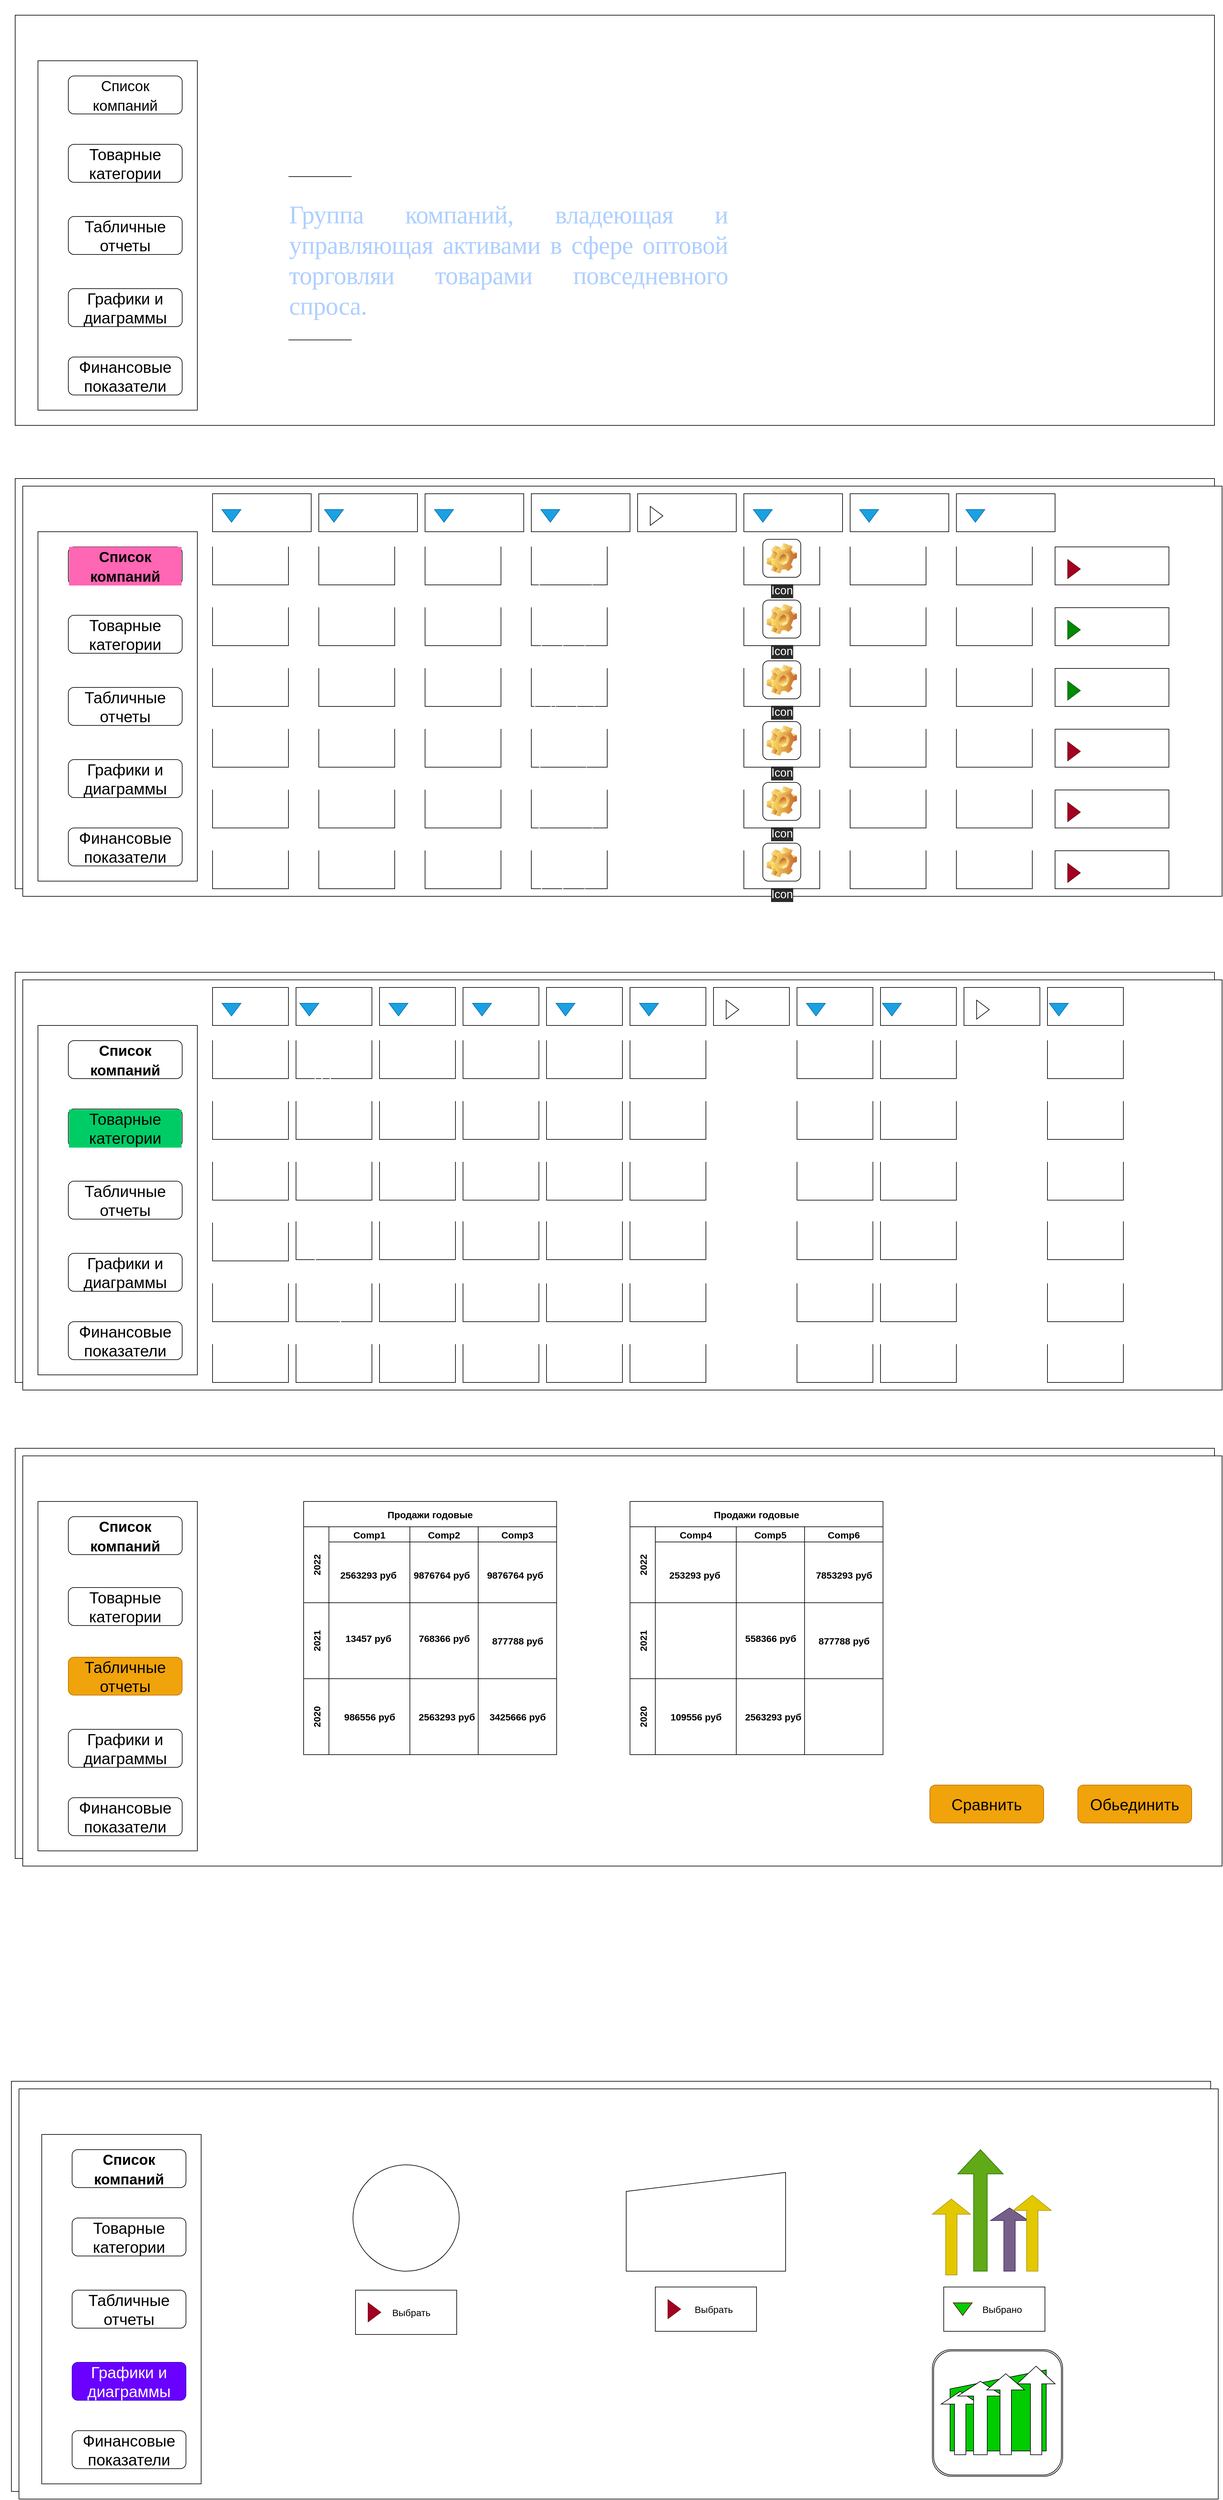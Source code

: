 <mxfile>
    <diagram id="wc7IN3CEmo0w-eOJTdOE" name="Страница 1">
        <mxGraphModel dx="4400" dy="2368" grid="1" gridSize="12" guides="1" tooltips="1" connect="1" arrows="1" fold="1" page="0" pageScale="1" pageWidth="827" pageHeight="1169" math="0" shadow="0">
            <root>
                <mxCell id="0"/>
                <mxCell id="1" parent="0"/>
                <mxCell id="517" value="" style="rounded=0;whiteSpace=wrap;html=1;" vertex="1" parent="1">
                    <mxGeometry x="-2004" y="944" width="1896" height="648" as="geometry"/>
                </mxCell>
                <mxCell id="563" value="" style="rounded=0;whiteSpace=wrap;html=1;labelBackgroundColor=none;" vertex="1" parent="1">
                    <mxGeometry x="-1992" y="956" width="1896" height="648" as="geometry"/>
                </mxCell>
                <mxCell id="3" value="Header" style="text;strokeColor=none;fillColor=none;html=1;fontSize=25;fontStyle=1;verticalAlign=middle;align=center;" parent="1" vertex="1">
                    <mxGeometry x="-2028" y="-1344" width="192" height="96" as="geometry"/>
                </mxCell>
                <mxCell id="6" value="" style="rounded=0;whiteSpace=wrap;html=1;fontSize=25;labelBackgroundColor=none;labelBorderColor=none;" parent="1" vertex="1">
                    <mxGeometry x="-1980" y="-1260" width="288" height="552" as="geometry"/>
                </mxCell>
                <mxCell id="7" value="&lt;font style=&quot;font-size: 23px&quot;&gt;Список компаний&lt;/font&gt;" style="rounded=1;whiteSpace=wrap;html=1;fontSize=25;" parent="1" vertex="1">
                    <mxGeometry x="-1932" y="-1236" width="180" height="60" as="geometry"/>
                </mxCell>
                <mxCell id="9" value="Товарные категории" style="rounded=1;whiteSpace=wrap;html=1;fontSize=25;" parent="1" vertex="1">
                    <mxGeometry x="-1932" y="-1128" width="180" height="60" as="geometry"/>
                </mxCell>
                <mxCell id="10" value="Табличные отчеты" style="rounded=1;whiteSpace=wrap;html=1;fontSize=25;" parent="1" vertex="1">
                    <mxGeometry x="-1932" y="-1014" width="180" height="60" as="geometry"/>
                </mxCell>
                <mxCell id="19" value="Графики и диаграммы&lt;span style=&quot;color: rgba(0 , 0 , 0 , 0) ; font-family: monospace ; font-size: 0px&quot;&gt;%3CmxGraphModel%3E%3Croot%3E%3CmxCell%20id%3D%220%22%2F%3E%3CmxCell%20id%3D%221%22%20parent%3D%220%22%2F%3E%3CmxCell%20id%3D%222%22%20value%3D%22%D0%A2%D0%BE%D0%B2%D0%B0%D1%80%D0%BD%D1%8B%D0%B5%20%D0%BA%D0%B0%D1%82%D0%B5%D0%B3%D0%BE%D1%80%D0%B8%D0%B8%22%20style%3D%22rounded%3D1%3BwhiteSpace%3Dwrap%3Bhtml%3D1%3BfontSize%3D25%3B%22%20vertex%3D%221%22%20parent%3D%221%22%3E%3CmxGeometry%20x%3D%22-1668%22%20y%3D%22-1140%22%20width%3D%22180%22%20height%3D%2260%22%20as%3D%22geometry%22%2F%3E%3C%2FmxCell%3E%3C%2Froot%3E%3C%2FmxGraphModel%3E&lt;/span&gt;" style="rounded=1;whiteSpace=wrap;html=1;fontSize=25;" parent="1" vertex="1">
                    <mxGeometry x="-1932" y="-900" width="180" height="60" as="geometry"/>
                </mxCell>
                <mxCell id="20" value="Финансовые показатели" style="rounded=1;whiteSpace=wrap;html=1;fontSize=25;" parent="1" vertex="1">
                    <mxGeometry x="-1932" y="-792" width="180" height="60" as="geometry"/>
                </mxCell>
                <mxCell id="23" value="" style="rounded=0;whiteSpace=wrap;html=1;" parent="1" vertex="1">
                    <mxGeometry x="-2004" y="-588" width="1896" height="648" as="geometry"/>
                </mxCell>
                <mxCell id="25" value="" style="rounded=0;whiteSpace=wrap;html=1;fontSize=25;" parent="1" vertex="1">
                    <mxGeometry x="-1980" y="-516" width="252" height="552" as="geometry"/>
                </mxCell>
                <mxCell id="26" value="&lt;font style=&quot;font-size: 23px&quot;&gt;Список компаний&lt;/font&gt;" style="rounded=1;whiteSpace=wrap;html=1;fontSize=25;fontStyle=1;labelBackgroundColor=#FF66B3;" parent="1" vertex="1">
                    <mxGeometry x="-1932" y="-492" width="180" height="60" as="geometry"/>
                </mxCell>
                <mxCell id="27" value="Товарные категории" style="rounded=1;whiteSpace=wrap;html=1;fontSize=25;" parent="1" vertex="1">
                    <mxGeometry x="-1932" y="-384" width="180" height="60" as="geometry"/>
                </mxCell>
                <mxCell id="28" value="Табличные отчеты" style="rounded=1;whiteSpace=wrap;html=1;fontSize=25;" parent="1" vertex="1">
                    <mxGeometry x="-1932" y="-270" width="180" height="60" as="geometry"/>
                </mxCell>
                <mxCell id="29" value="Графики и диаграммы&lt;span style=&quot;color: rgba(0 , 0 , 0 , 0) ; font-family: monospace ; font-size: 0px&quot;&gt;%3CmxGraphModel%3E%3Croot%3E%3CmxCell%20id%3D%220%22%2F%3E%3CmxCell%20id%3D%221%22%20parent%3D%220%22%2F%3E%3CmxCell%20id%3D%222%22%20value%3D%22%D0%A2%D0%BE%D0%B2%D0%B0%D1%80%D0%BD%D1%8B%D0%B5%20%D0%BA%D0%B0%D1%82%D0%B5%D0%B3%D0%BE%D1%80%D0%B8%D0%B8%22%20style%3D%22rounded%3D1%3BwhiteSpace%3Dwrap%3Bhtml%3D1%3BfontSize%3D25%3B%22%20vertex%3D%221%22%20parent%3D%221%22%3E%3CmxGeometry%20x%3D%22-1668%22%20y%3D%22-1140%22%20width%3D%22180%22%20height%3D%2260%22%20as%3D%22geometry%22%2F%3E%3C%2FmxCell%3E%3C%2Froot%3E%3C%2FmxGraphModel%3E&lt;/span&gt;" style="rounded=1;whiteSpace=wrap;html=1;fontSize=25;" parent="1" vertex="1">
                    <mxGeometry x="-1932" y="-156" width="180" height="60" as="geometry"/>
                </mxCell>
                <mxCell id="30" value="Финансовые показатели" style="rounded=1;whiteSpace=wrap;html=1;fontSize=25;" parent="1" vertex="1">
                    <mxGeometry x="-1932" y="-48" width="180" height="60" as="geometry"/>
                </mxCell>
                <mxCell id="36" value="&lt;font color=&quot;#ffffff&quot;&gt;00001&lt;/font&gt;" style="shape=partialRectangle;whiteSpace=wrap;html=1;bottom=1;right=1;left=1;top=0;fillColor=none;routingCenterX=-0.5;labelBackgroundColor=none;labelBorderColor=none;fontSize=30;fontColor=none;" parent="1" vertex="1">
                    <mxGeometry x="-1704" y="-492" width="120" height="60" as="geometry"/>
                </mxCell>
                <mxCell id="37" value="&lt;span style=&quot;color: rgb(255 , 255 , 255)&quot;&gt;00002&lt;/span&gt;" style="shape=partialRectangle;whiteSpace=wrap;html=1;bottom=1;right=1;left=1;top=0;fillColor=none;routingCenterX=-0.5;labelBackgroundColor=none;labelBorderColor=none;fontSize=30;fontColor=none;" parent="1" vertex="1">
                    <mxGeometry x="-1704" y="-396" width="120" height="60" as="geometry"/>
                </mxCell>
                <mxCell id="38" value="&lt;span style=&quot;color: rgb(255 , 255 , 255)&quot;&gt;00003&lt;/span&gt;" style="shape=partialRectangle;whiteSpace=wrap;html=1;bottom=1;right=1;left=1;top=0;fillColor=none;routingCenterX=-0.5;labelBackgroundColor=none;labelBorderColor=none;fontSize=30;fontColor=none;" parent="1" vertex="1">
                    <mxGeometry x="-1704" y="-300" width="120" height="60" as="geometry"/>
                </mxCell>
                <mxCell id="39" value="&lt;span style=&quot;color: rgb(255 , 255 , 255)&quot;&gt;00004&lt;/span&gt;" style="shape=partialRectangle;whiteSpace=wrap;html=1;bottom=1;right=1;left=1;top=0;fillColor=none;routingCenterX=-0.5;labelBackgroundColor=none;labelBorderColor=none;fontSize=30;fontColor=none;" parent="1" vertex="1">
                    <mxGeometry x="-1704" y="-204" width="120" height="60" as="geometry"/>
                </mxCell>
                <mxCell id="40" value="&lt;span style=&quot;color: rgb(255 , 255 , 255)&quot;&gt;00005&lt;/span&gt;" style="shape=partialRectangle;whiteSpace=wrap;html=1;bottom=1;right=1;left=1;top=0;fillColor=none;routingCenterX=-0.5;labelBackgroundColor=none;labelBorderColor=none;fontSize=30;fontColor=none;" parent="1" vertex="1">
                    <mxGeometry x="-1704" y="-108" width="120" height="60" as="geometry"/>
                </mxCell>
                <mxCell id="41" value="&lt;span style=&quot;color: rgb(255 , 255 , 255)&quot;&gt;00006&lt;/span&gt;" style="shape=partialRectangle;whiteSpace=wrap;html=1;bottom=1;right=1;left=1;top=0;fillColor=none;routingCenterX=-0.5;labelBackgroundColor=none;labelBorderColor=none;fontSize=30;fontColor=none;" parent="1" vertex="1">
                    <mxGeometry x="-1704" y="-12" width="120" height="60" as="geometry"/>
                </mxCell>
                <mxCell id="42" value="&lt;font color=&quot;#ffffff&quot;&gt;Comp1&lt;/font&gt;" style="shape=partialRectangle;whiteSpace=wrap;html=1;bottom=1;right=1;left=1;top=0;fillColor=none;routingCenterX=-0.5;labelBackgroundColor=none;labelBorderColor=none;fontSize=30;fontColor=none;" parent="1" vertex="1">
                    <mxGeometry x="-1536" y="-492" width="120" height="60" as="geometry"/>
                </mxCell>
                <mxCell id="43" value="&lt;span style=&quot;color: rgb(255 , 255 , 255)&quot;&gt;Comp2&lt;/span&gt;" style="shape=partialRectangle;whiteSpace=wrap;html=1;bottom=1;right=1;left=1;top=0;fillColor=none;routingCenterX=-0.5;labelBackgroundColor=none;labelBorderColor=none;fontSize=30;fontColor=none;" parent="1" vertex="1">
                    <mxGeometry x="-1536" y="-396" width="120" height="60" as="geometry"/>
                </mxCell>
                <mxCell id="44" value="&lt;span style=&quot;color: rgb(255 , 255 , 255)&quot;&gt;Comp3&lt;/span&gt;" style="shape=partialRectangle;whiteSpace=wrap;html=1;bottom=1;right=1;left=1;top=0;fillColor=none;routingCenterX=-0.5;labelBackgroundColor=none;labelBorderColor=none;fontSize=30;fontColor=none;" parent="1" vertex="1">
                    <mxGeometry x="-1536" y="-300" width="120" height="60" as="geometry"/>
                </mxCell>
                <mxCell id="45" value="&lt;span style=&quot;color: rgb(255 , 255 , 255)&quot;&gt;Comp4&lt;/span&gt;" style="shape=partialRectangle;whiteSpace=wrap;html=1;bottom=1;right=1;left=1;top=0;fillColor=none;routingCenterX=-0.5;labelBackgroundColor=none;labelBorderColor=none;fontSize=30;fontColor=none;" parent="1" vertex="1">
                    <mxGeometry x="-1536" y="-204" width="120" height="60" as="geometry"/>
                </mxCell>
                <mxCell id="46" value="&lt;span style=&quot;color: rgb(255 , 255 , 255)&quot;&gt;Comp5&lt;/span&gt;" style="shape=partialRectangle;whiteSpace=wrap;html=1;bottom=1;right=1;left=1;top=0;fillColor=none;routingCenterX=-0.5;labelBackgroundColor=none;labelBorderColor=none;fontSize=30;fontColor=none;" parent="1" vertex="1">
                    <mxGeometry x="-1536" y="-108" width="120" height="60" as="geometry"/>
                </mxCell>
                <mxCell id="47" value="&lt;span style=&quot;color: rgb(255 , 255 , 255)&quot;&gt;Comp6&lt;/span&gt;" style="shape=partialRectangle;whiteSpace=wrap;html=1;bottom=1;right=1;left=1;top=0;fillColor=none;routingCenterX=-0.5;labelBackgroundColor=none;labelBorderColor=none;fontSize=30;fontColor=none;" parent="1" vertex="1">
                    <mxGeometry x="-1536" y="-12" width="120" height="60" as="geometry"/>
                </mxCell>
                <mxCell id="52" value="&lt;font style=&quot;font-size: 20px&quot;&gt;&amp;nbsp; &amp;nbsp; &amp;nbsp; &amp;nbsp;Название&lt;/font&gt;" style="html=1;whiteSpace=wrap;container=1;recursiveResize=0;collapsible=0;labelBackgroundColor=none;labelBorderColor=none;fontSize=30;fontColor=#FFFFFF;" parent="1" vertex="1">
                    <mxGeometry x="-1536" y="-576" width="156" height="60" as="geometry"/>
                </mxCell>
                <mxCell id="53" value="" style="triangle;html=1;whiteSpace=wrap;labelBackgroundColor=none;labelBorderColor=none;fontSize=30;fontColor=#FFFFFF;" parent="52" vertex="1">
                    <mxGeometry x="20" y="20" width="20" height="30" as="geometry"/>
                </mxCell>
                <mxCell id="54" value="&lt;font style=&quot;font-size: 20px&quot;&gt;ИНН&lt;/font&gt;" style="html=1;whiteSpace=wrap;container=1;recursiveResize=0;collapsible=0;labelBackgroundColor=none;labelBorderColor=none;fontSize=30;fontColor=#FFFFFF;" parent="1" vertex="1">
                    <mxGeometry x="-1368" y="-576" width="156" height="60" as="geometry"/>
                </mxCell>
                <mxCell id="55" value="" style="triangle;html=1;whiteSpace=wrap;labelBackgroundColor=none;labelBorderColor=none;fontSize=30;fontColor=#FFFFFF;" parent="54" vertex="1">
                    <mxGeometry x="20" y="20" width="20" height="30" as="geometry"/>
                </mxCell>
                <mxCell id="56" value="&lt;font style=&quot;font-size: 20px&quot;&gt;Адрес&lt;/font&gt;" style="html=1;whiteSpace=wrap;container=1;recursiveResize=0;collapsible=0;labelBackgroundColor=none;labelBorderColor=none;fontSize=30;fontColor=#FFFFFF;" parent="1" vertex="1">
                    <mxGeometry x="-1200" y="-576" width="156" height="60" as="geometry"/>
                </mxCell>
                <mxCell id="57" value="" style="triangle;html=1;whiteSpace=wrap;labelBackgroundColor=none;labelBorderColor=none;fontSize=30;fontColor=#FFFFFF;" parent="56" vertex="1">
                    <mxGeometry x="20" y="20" width="20" height="30" as="geometry"/>
                </mxCell>
                <mxCell id="58" value="&lt;font style=&quot;font-size: 20px&quot;&gt;&amp;nbsp; &amp;nbsp; &amp;nbsp; Контакты&lt;/font&gt;" style="html=1;whiteSpace=wrap;container=1;recursiveResize=0;collapsible=0;labelBackgroundColor=none;labelBorderColor=none;fontSize=30;fontColor=#FFFFFF;" parent="1" vertex="1">
                    <mxGeometry x="-1032" y="-576" width="156" height="60" as="geometry"/>
                </mxCell>
                <mxCell id="59" value="" style="triangle;html=1;whiteSpace=wrap;labelBackgroundColor=none;labelBorderColor=none;fontSize=30;fontColor=#FFFFFF;" parent="58" vertex="1">
                    <mxGeometry x="20" y="20" width="20" height="30" as="geometry"/>
                </mxCell>
                <mxCell id="60" value="&lt;font style=&quot;font-size: 20px&quot;&gt;&amp;nbsp; &amp;nbsp; &amp;nbsp;Логотип&lt;/font&gt;" style="html=1;whiteSpace=wrap;container=1;recursiveResize=0;collapsible=0;labelBackgroundColor=none;labelBorderColor=none;fontSize=30;fontColor=#FFFFFF;" parent="1" vertex="1">
                    <mxGeometry x="-864" y="-576" width="156" height="60" as="geometry"/>
                </mxCell>
                <mxCell id="61" value="" style="triangle;html=1;whiteSpace=wrap;labelBackgroundColor=none;labelBorderColor=none;fontSize=30;fontColor=#FFFFFF;" parent="60" vertex="1">
                    <mxGeometry x="20" y="20" width="20" height="30" as="geometry"/>
                </mxCell>
                <mxCell id="62" value="&lt;font style=&quot;font-size: 20px&quot;&gt;Сайт&lt;/font&gt;" style="html=1;whiteSpace=wrap;container=1;recursiveResize=0;collapsible=0;labelBackgroundColor=none;labelBorderColor=none;fontSize=30;fontColor=#FFFFFF;" parent="1" vertex="1">
                    <mxGeometry x="-696" y="-576" width="156" height="60" as="geometry"/>
                </mxCell>
                <mxCell id="63" value="" style="triangle;html=1;whiteSpace=wrap;labelBackgroundColor=none;labelBorderColor=none;fontSize=30;fontColor=#FFFFFF;" parent="62" vertex="1">
                    <mxGeometry x="20" y="20" width="20" height="30" as="geometry"/>
                </mxCell>
                <mxCell id="64" value="&lt;font style=&quot;font-size: 20px&quot;&gt;&amp;nbsp; &amp;nbsp; &amp;nbsp; &amp;nbsp;Директор&lt;/font&gt;" style="html=1;whiteSpace=wrap;container=1;recursiveResize=0;collapsible=0;labelBackgroundColor=none;labelBorderColor=none;fontSize=30;fontColor=#FFFFFF;" parent="1" vertex="1">
                    <mxGeometry x="-528" y="-576" width="156" height="60" as="geometry"/>
                </mxCell>
                <mxCell id="65" value="" style="triangle;html=1;whiteSpace=wrap;labelBackgroundColor=none;labelBorderColor=none;fontSize=30;fontColor=#FFFFFF;" parent="64" vertex="1">
                    <mxGeometry x="20" y="20" width="20" height="30" as="geometry"/>
                </mxCell>
                <mxCell id="67" value="&lt;div&gt;&lt;span style=&quot;font-size: 20px&quot;&gt;id&lt;/span&gt;&lt;/div&gt;" style="html=1;whiteSpace=wrap;container=1;recursiveResize=0;collapsible=0;labelBackgroundColor=none;labelBorderColor=none;fontSize=30;fontColor=#FFFFFF;align=center;" parent="1" vertex="1">
                    <mxGeometry x="-1704" y="-576" width="156" height="60" as="geometry"/>
                </mxCell>
                <mxCell id="68" value="" style="triangle;html=1;whiteSpace=wrap;labelBackgroundColor=none;labelBorderColor=none;fontSize=30;fontColor=#FFFFFF;" parent="67" vertex="1">
                    <mxGeometry x="20" y="20" width="20" height="30" as="geometry"/>
                </mxCell>
                <mxCell id="69" value="&lt;b style=&quot;font-family: &amp;#34;arial&amp;#34; , sans-serif ; font-size: 16px ; text-align: left&quot;&gt;&lt;font color=&quot;#ffffff&quot;&gt;3664069397&lt;/font&gt;&lt;/b&gt;" style="shape=partialRectangle;whiteSpace=wrap;html=1;bottom=1;right=1;left=1;top=0;fillColor=none;routingCenterX=-0.5;labelBackgroundColor=none;labelBorderColor=none;fontSize=30;fontColor=none;" parent="1" vertex="1">
                    <mxGeometry x="-1368" y="-492" width="120" height="60" as="geometry"/>
                </mxCell>
                <mxCell id="70" value="&lt;b style=&quot;font-family: &amp;#34;arial&amp;#34; , sans-serif ; font-size: 16px ; text-align: left&quot;&gt;&lt;font color=&quot;#ffffff&quot;&gt;2364069027&lt;/font&gt;&lt;/b&gt;" style="shape=partialRectangle;whiteSpace=wrap;html=1;bottom=1;right=1;left=1;top=0;fillColor=none;routingCenterX=-0.5;labelBackgroundColor=none;labelBorderColor=none;fontSize=30;fontColor=none;" parent="1" vertex="1">
                    <mxGeometry x="-1368" y="-396" width="120" height="60" as="geometry"/>
                </mxCell>
                <mxCell id="71" value="&lt;b style=&quot;font-family: &amp;#34;arial&amp;#34; , sans-serif ; font-size: 16px ; text-align: left&quot;&gt;&lt;font color=&quot;#ffffff&quot;&gt;6664060927&lt;/font&gt;&lt;/b&gt;" style="shape=partialRectangle;whiteSpace=wrap;html=1;bottom=1;right=1;left=1;top=0;fillColor=none;routingCenterX=-0.5;labelBackgroundColor=none;labelBorderColor=none;fontSize=30;fontColor=none;" parent="1" vertex="1">
                    <mxGeometry x="-1368" y="-300" width="120" height="60" as="geometry"/>
                </mxCell>
                <mxCell id="72" value="&lt;b style=&quot;font-family: &amp;#34;arial&amp;#34; , sans-serif ; font-size: 16px ; text-align: left&quot;&gt;&lt;font color=&quot;#ffffff&quot;&gt;9204069397&lt;/font&gt;&lt;/b&gt;" style="shape=partialRectangle;whiteSpace=wrap;html=1;bottom=1;right=1;left=1;top=0;fillColor=none;routingCenterX=-0.5;labelBackgroundColor=none;labelBorderColor=none;fontSize=30;fontColor=none;" parent="1" vertex="1">
                    <mxGeometry x="-1368" y="-204" width="120" height="60" as="geometry"/>
                </mxCell>
                <mxCell id="73" value="&lt;b style=&quot;font-family: &amp;#34;arial&amp;#34; , sans-serif ; font-size: 16px ; text-align: left&quot;&gt;&lt;font color=&quot;#ffffff&quot;&gt;1638299397&lt;/font&gt;&lt;/b&gt;" style="shape=partialRectangle;whiteSpace=wrap;html=1;bottom=1;right=1;left=1;top=0;fillColor=none;routingCenterX=-0.5;labelBackgroundColor=none;labelBorderColor=none;fontSize=30;fontColor=none;" parent="1" vertex="1">
                    <mxGeometry x="-1368" y="-108" width="120" height="60" as="geometry"/>
                </mxCell>
                <mxCell id="74" value="&lt;b style=&quot;font-family: &amp;#34;arial&amp;#34; , sans-serif ; font-size: 16px ; text-align: left&quot;&gt;&lt;font color=&quot;#ffffff&quot;&gt;2094069338&lt;/font&gt;&lt;/b&gt;" style="shape=partialRectangle;whiteSpace=wrap;html=1;bottom=1;right=1;left=1;top=0;fillColor=none;routingCenterX=-0.5;labelBackgroundColor=none;labelBorderColor=none;fontSize=30;fontColor=none;" parent="1" vertex="1">
                    <mxGeometry x="-1368" y="-12" width="120" height="60" as="geometry"/>
                </mxCell>
                <mxCell id="75" value="&lt;font color=&quot;#ffffff&quot; style=&quot;font-size: 15px&quot;&gt;134298, Москва, ул. Толстого, 4&lt;/font&gt;" style="shape=partialRectangle;whiteSpace=wrap;html=1;bottom=1;right=1;left=1;top=0;fillColor=none;routingCenterX=-0.5;labelBackgroundColor=none;labelBorderColor=none;fontSize=30;fontColor=none;" parent="1" vertex="1">
                    <mxGeometry x="-1200" y="-492" width="120" height="60" as="geometry"/>
                </mxCell>
                <mxCell id="76" value="&lt;span style=&quot;color: rgb(255 , 255 , 255) ; font-size: 15px&quot;&gt;140180, Москва, ул. Щипок, 18&lt;/span&gt;" style="shape=partialRectangle;whiteSpace=wrap;html=1;bottom=1;right=1;left=1;top=0;fillColor=none;routingCenterX=-0.5;labelBackgroundColor=none;labelBorderColor=none;fontSize=30;fontColor=none;" parent="1" vertex="1">
                    <mxGeometry x="-1200" y="-396" width="120" height="60" as="geometry"/>
                </mxCell>
                <mxCell id="77" value="&lt;span style=&quot;color: rgb(255 , 255 , 255) ; font-size: 15px&quot;&gt;118067, Москва, ул.Удальцова,17&lt;/span&gt;" style="shape=partialRectangle;whiteSpace=wrap;html=1;bottom=1;right=1;left=1;top=0;fillColor=none;routingCenterX=-0.5;labelBackgroundColor=none;labelBorderColor=none;fontSize=30;fontColor=none;" parent="1" vertex="1">
                    <mxGeometry x="-1200" y="-300" width="120" height="60" as="geometry"/>
                </mxCell>
                <mxCell id="78" value="&lt;span style=&quot;color: rgb(255 , 255 , 255)&quot;&gt;&lt;font style=&quot;font-size: 15px&quot;&gt;190798, Москва, ул. Лесная, 39&lt;/font&gt;&lt;/span&gt;" style="shape=partialRectangle;whiteSpace=wrap;html=1;bottom=1;right=1;left=1;top=0;fillColor=none;routingCenterX=-0.5;labelBackgroundColor=none;labelBorderColor=none;fontSize=30;fontColor=none;" parent="1" vertex="1">
                    <mxGeometry x="-1200" y="-204" width="120" height="60" as="geometry"/>
                </mxCell>
                <mxCell id="79" value="&lt;span style=&quot;color: rgb(255 , 255 , 255) ; font-size: 15px&quot;&gt;134298, Москва, ул. Толстого, 9&lt;/span&gt;" style="shape=partialRectangle;whiteSpace=wrap;html=1;bottom=1;right=1;left=1;top=0;fillColor=none;routingCenterX=-0.5;labelBackgroundColor=none;labelBorderColor=none;fontSize=30;fontColor=none;" parent="1" vertex="1">
                    <mxGeometry x="-1200" y="-108" width="120" height="60" as="geometry"/>
                </mxCell>
                <mxCell id="80" value="&lt;span style=&quot;color: rgb(255 , 255 , 255) ; font-size: 15px&quot;&gt;140180, Москва, ул. Щипок, 35&lt;/span&gt;" style="shape=partialRectangle;whiteSpace=wrap;html=1;bottom=1;right=1;left=1;top=0;fillColor=none;routingCenterX=-0.5;labelBackgroundColor=none;labelBorderColor=none;fontSize=30;fontColor=none;" parent="1" vertex="1">
                    <mxGeometry x="-1200" y="-12" width="120" height="60" as="geometry"/>
                </mxCell>
                <mxCell id="88" value="&lt;font color=&quot;#ffffff&quot; style=&quot;font-size: 18px&quot;&gt;(495)1111111&lt;/font&gt;" style="shape=partialRectangle;whiteSpace=wrap;html=1;bottom=1;right=1;left=1;top=0;fillColor=none;routingCenterX=-0.5;labelBackgroundColor=none;labelBorderColor=none;fontSize=30;fontColor=none;" parent="1" vertex="1">
                    <mxGeometry x="-1032" y="-492" width="120" height="60" as="geometry"/>
                </mxCell>
                <mxCell id="89" value="&lt;span style=&quot;color: rgb(255 , 255 , 255)&quot;&gt;&lt;font style=&quot;font-size: 18px&quot;&gt;(495)1125698&lt;/font&gt;&lt;/span&gt;" style="shape=partialRectangle;whiteSpace=wrap;html=1;bottom=1;right=1;left=1;top=0;fillColor=none;routingCenterX=-0.5;labelBackgroundColor=none;labelBorderColor=none;fontSize=30;fontColor=none;" parent="1" vertex="1">
                    <mxGeometry x="-1032" y="-396" width="120" height="60" as="geometry"/>
                </mxCell>
                <mxCell id="90" value="&lt;span style=&quot;color: rgb(255 , 255 , 255)&quot;&gt;&lt;font style=&quot;font-size: 18px&quot;&gt;(495)0986513&lt;/font&gt;&lt;/span&gt;" style="shape=partialRectangle;whiteSpace=wrap;html=1;bottom=1;right=1;left=1;top=0;fillColor=none;routingCenterX=-0.5;labelBackgroundColor=none;labelBorderColor=none;fontSize=30;fontColor=none;" parent="1" vertex="1">
                    <mxGeometry x="-1032" y="-300" width="120" height="60" as="geometry"/>
                </mxCell>
                <mxCell id="91" value="&lt;span style=&quot;color: rgb(255 , 255 , 255)&quot;&gt;&lt;font style=&quot;font-size: 18px&quot;&gt;(495)7398756&lt;/font&gt;&lt;/span&gt;" style="shape=partialRectangle;whiteSpace=wrap;html=1;bottom=1;right=1;left=1;top=0;fillColor=none;routingCenterX=-0.5;labelBackgroundColor=none;labelBorderColor=none;fontSize=30;fontColor=none;" parent="1" vertex="1">
                    <mxGeometry x="-1032" y="-204" width="120" height="60" as="geometry"/>
                </mxCell>
                <mxCell id="92" value="&lt;span style=&quot;color: rgb(255 , 255 , 255)&quot;&gt;&lt;font style=&quot;font-size: 18px&quot;&gt;(495)0986532&lt;/font&gt;&lt;/span&gt;" style="shape=partialRectangle;whiteSpace=wrap;html=1;bottom=1;right=1;left=1;top=0;fillColor=none;routingCenterX=-0.5;labelBackgroundColor=none;labelBorderColor=none;fontSize=30;fontColor=none;" parent="1" vertex="1">
                    <mxGeometry x="-1032" y="-108" width="120" height="60" as="geometry"/>
                </mxCell>
                <mxCell id="93" value="&lt;span style=&quot;color: rgb(255 , 255 , 255)&quot;&gt;&lt;font style=&quot;font-size: 18px&quot;&gt;(495)1111678&lt;/font&gt;&lt;/span&gt;" style="shape=partialRectangle;whiteSpace=wrap;html=1;bottom=1;right=1;left=1;top=0;fillColor=none;routingCenterX=-0.5;labelBackgroundColor=none;labelBorderColor=none;fontSize=30;fontColor=none;" parent="1" vertex="1">
                    <mxGeometry x="-1032" y="-12" width="120" height="60" as="geometry"/>
                </mxCell>
                <mxCell id="94" value="" style="shape=partialRectangle;whiteSpace=wrap;html=1;bottom=1;right=1;left=1;top=0;fillColor=none;routingCenterX=-0.5;labelBackgroundColor=none;labelBorderColor=none;fontSize=30;fontColor=none;" parent="1" vertex="1">
                    <mxGeometry x="-864" y="-492" width="120" height="60" as="geometry"/>
                </mxCell>
                <mxCell id="95" value="" style="shape=partialRectangle;whiteSpace=wrap;html=1;bottom=1;right=1;left=1;top=0;fillColor=none;routingCenterX=-0.5;labelBackgroundColor=none;labelBorderColor=none;fontSize=30;fontColor=none;" parent="1" vertex="1">
                    <mxGeometry x="-864" y="-396" width="120" height="60" as="geometry"/>
                </mxCell>
                <mxCell id="96" value="" style="shape=partialRectangle;whiteSpace=wrap;html=1;bottom=1;right=1;left=1;top=0;fillColor=none;routingCenterX=-0.5;labelBackgroundColor=none;labelBorderColor=none;fontSize=30;fontColor=none;" parent="1" vertex="1">
                    <mxGeometry x="-864" y="-300" width="120" height="60" as="geometry"/>
                </mxCell>
                <mxCell id="97" value="" style="shape=partialRectangle;whiteSpace=wrap;html=1;bottom=1;right=1;left=1;top=0;fillColor=none;routingCenterX=-0.5;labelBackgroundColor=none;labelBorderColor=none;fontSize=30;fontColor=none;" parent="1" vertex="1">
                    <mxGeometry x="-864" y="-204" width="120" height="60" as="geometry"/>
                </mxCell>
                <mxCell id="98" value="" style="shape=partialRectangle;whiteSpace=wrap;html=1;bottom=1;right=1;left=1;top=0;fillColor=none;routingCenterX=-0.5;labelBackgroundColor=none;labelBorderColor=none;fontSize=30;fontColor=none;" parent="1" vertex="1">
                    <mxGeometry x="-864" y="-108" width="120" height="60" as="geometry"/>
                </mxCell>
                <mxCell id="99" value="" style="shape=partialRectangle;whiteSpace=wrap;html=1;bottom=1;right=1;left=1;top=0;fillColor=none;routingCenterX=-0.5;labelBackgroundColor=none;labelBorderColor=none;fontSize=30;fontColor=none;" parent="1" vertex="1">
                    <mxGeometry x="-864" y="-12" width="120" height="60" as="geometry"/>
                </mxCell>
                <mxCell id="100" value="&lt;font color=&quot;#ffffff&quot;&gt;&lt;font style=&quot;font-size: 10px&quot;&gt;WWW.ARET.RU&lt;/font&gt;&lt;br&gt;&lt;/font&gt;" style="shape=partialRectangle;whiteSpace=wrap;html=1;bottom=1;right=1;left=1;top=0;fillColor=none;routingCenterX=-0.5;labelBackgroundColor=none;labelBorderColor=none;fontSize=30;fontColor=none;" parent="1" vertex="1">
                    <mxGeometry x="-696" y="-492" width="120" height="60" as="geometry"/>
                </mxCell>
                <mxCell id="101" value="&lt;span style=&quot;color: rgb(255 , 255 , 255) ; font-size: 10px&quot;&gt;WWW.TABLELESS.COM&lt;/span&gt;" style="shape=partialRectangle;whiteSpace=wrap;html=1;bottom=1;right=1;left=1;top=0;fillColor=none;routingCenterX=-0.5;labelBackgroundColor=none;labelBorderColor=none;fontSize=30;fontColor=none;" parent="1" vertex="1">
                    <mxGeometry x="-696" y="-396" width="120" height="60" as="geometry"/>
                </mxCell>
                <mxCell id="102" value="&lt;span style=&quot;color: rgb(255 , 255 , 255) ; font-size: 10px&quot;&gt;WWW.CATER.COM&lt;/span&gt;" style="shape=partialRectangle;whiteSpace=wrap;html=1;bottom=1;right=1;left=1;top=0;fillColor=none;routingCenterX=-0.5;labelBackgroundColor=none;labelBorderColor=none;fontSize=30;fontColor=none;" parent="1" vertex="1">
                    <mxGeometry x="-696" y="-300" width="120" height="60" as="geometry"/>
                </mxCell>
                <mxCell id="103" value="&lt;span style=&quot;color: rgb(255 , 255 , 255) ; font-size: 10px&quot;&gt;WWW.NATURSL.COM&lt;/span&gt;" style="shape=partialRectangle;whiteSpace=wrap;html=1;bottom=1;right=1;left=1;top=0;fillColor=none;routingCenterX=-0.5;labelBackgroundColor=none;labelBorderColor=none;fontSize=30;fontColor=none;" parent="1" vertex="1">
                    <mxGeometry x="-696" y="-204" width="120" height="60" as="geometry"/>
                </mxCell>
                <mxCell id="104" value="&lt;span style=&quot;color: rgb(255 , 255 , 255) ; font-size: 10px&quot;&gt;WWW.KRES.RU&lt;/span&gt;" style="shape=partialRectangle;whiteSpace=wrap;html=1;bottom=1;right=1;left=1;top=0;fillColor=none;routingCenterX=-0.5;labelBackgroundColor=none;labelBorderColor=none;fontSize=30;fontColor=none;" parent="1" vertex="1">
                    <mxGeometry x="-696" y="-108" width="120" height="60" as="geometry"/>
                </mxCell>
                <mxCell id="105" value="&lt;span style=&quot;color: rgb(255 , 255 , 255) ; font-size: 10px&quot;&gt;WWW.PERA.COM&lt;/span&gt;" style="shape=partialRectangle;whiteSpace=wrap;html=1;bottom=1;right=1;left=1;top=0;fillColor=none;routingCenterX=-0.5;labelBackgroundColor=none;labelBorderColor=none;fontSize=30;fontColor=none;" parent="1" vertex="1">
                    <mxGeometry x="-696" y="-12" width="120" height="60" as="geometry"/>
                </mxCell>
                <mxCell id="106" value="&lt;font color=&quot;#ffffff&quot; style=&quot;font-size: 15px&quot;&gt;Крестов А.С.&lt;/font&gt;" style="shape=partialRectangle;whiteSpace=wrap;html=1;bottom=1;right=1;left=1;top=0;fillColor=none;routingCenterX=-0.5;labelBackgroundColor=none;labelBorderColor=none;fontSize=30;fontColor=none;" parent="1" vertex="1">
                    <mxGeometry x="-528" y="-492" width="120" height="60" as="geometry"/>
                </mxCell>
                <mxCell id="107" value="&lt;span style=&quot;color: rgb(255 , 255 , 255) ; font-size: 15px&quot;&gt;Смоленов П.К.&lt;/span&gt;" style="shape=partialRectangle;whiteSpace=wrap;html=1;bottom=1;right=1;left=1;top=0;fillColor=none;routingCenterX=-0.5;labelBackgroundColor=none;labelBorderColor=none;fontSize=30;fontColor=none;" parent="1" vertex="1">
                    <mxGeometry x="-528" y="-396" width="120" height="60" as="geometry"/>
                </mxCell>
                <mxCell id="108" value="&lt;span style=&quot;color: rgb(255 , 255 , 255)&quot;&gt;&lt;font style=&quot;font-size: 15px&quot;&gt;Сапог П.П.&lt;/font&gt;&lt;/span&gt;" style="shape=partialRectangle;whiteSpace=wrap;html=1;bottom=1;right=1;left=1;top=0;fillColor=none;routingCenterX=-0.5;labelBackgroundColor=none;labelBorderColor=none;fontSize=30;fontColor=none;" parent="1" vertex="1">
                    <mxGeometry x="-528" y="-300" width="120" height="60" as="geometry"/>
                </mxCell>
                <mxCell id="109" value="&lt;span style=&quot;color: rgb(255 , 255 , 255) ; font-size: 15px&quot;&gt;Лапшин А.К.&lt;/span&gt;" style="shape=partialRectangle;whiteSpace=wrap;html=1;bottom=1;right=1;left=1;top=0;fillColor=none;routingCenterX=-0.5;labelBackgroundColor=none;labelBorderColor=none;fontSize=30;fontColor=none;" parent="1" vertex="1">
                    <mxGeometry x="-528" y="-204" width="120" height="60" as="geometry"/>
                </mxCell>
                <mxCell id="110" value="&lt;font color=&quot;#ffffff&quot; style=&quot;font-size: 15px&quot;&gt;Ремизова Д.Ф.&lt;/font&gt;" style="shape=partialRectangle;whiteSpace=wrap;html=1;bottom=1;right=1;left=1;top=0;fillColor=none;routingCenterX=-0.5;labelBackgroundColor=none;labelBorderColor=none;fontSize=30;fontColor=none;" parent="1" vertex="1">
                    <mxGeometry x="-528" y="-108" width="120" height="60" as="geometry"/>
                </mxCell>
                <mxCell id="111" value="&lt;span style=&quot;color: rgb(255 , 255 , 255)&quot;&gt;&lt;font style=&quot;font-size: 15px&quot;&gt;Каренов К.К.&lt;/font&gt;&lt;/span&gt;" style="shape=partialRectangle;whiteSpace=wrap;html=1;bottom=1;right=1;left=1;top=0;fillColor=none;routingCenterX=-0.5;labelBackgroundColor=none;labelBorderColor=none;fontSize=30;fontColor=none;" parent="1" vertex="1">
                    <mxGeometry x="-528" y="-12" width="120" height="60" as="geometry"/>
                </mxCell>
                <mxCell id="112" value="Icon" style="icon;html=1;image=img/clipart/Gear_128x128.png;labelBackgroundColor=#2a2a2a;labelBorderColor=none;fontSize=18;fontColor=#FFFFFF;" parent="1" vertex="1">
                    <mxGeometry x="-834" y="-504" width="60" height="60" as="geometry"/>
                </mxCell>
                <mxCell id="113" value="Icon" style="icon;html=1;image=img/clipart/Gear_128x128.png;labelBackgroundColor=#2a2a2a;labelBorderColor=none;fontSize=18;fontColor=#FFFFFF;" parent="1" vertex="1">
                    <mxGeometry x="-834" y="-408" width="60" height="60" as="geometry"/>
                </mxCell>
                <mxCell id="114" value="Icon" style="icon;html=1;image=img/clipart/Gear_128x128.png;labelBackgroundColor=#2a2a2a;labelBorderColor=none;fontSize=18;fontColor=#FFFFFF;" parent="1" vertex="1">
                    <mxGeometry x="-834" y="-312" width="60" height="60" as="geometry"/>
                </mxCell>
                <mxCell id="115" value="Icon" style="icon;html=1;image=img/clipart/Gear_128x128.png;labelBackgroundColor=#2a2a2a;labelBorderColor=none;fontSize=18;fontColor=#FFFFFF;" parent="1" vertex="1">
                    <mxGeometry x="-834" y="-216" width="60" height="60" as="geometry"/>
                </mxCell>
                <mxCell id="116" value="Icon" style="icon;html=1;image=img/clipart/Gear_128x128.png;labelBackgroundColor=#2a2a2a;labelBorderColor=none;fontSize=18;fontColor=#FFFFFF;" parent="1" vertex="1">
                    <mxGeometry x="-834" y="-120" width="60" height="60" as="geometry"/>
                </mxCell>
                <mxCell id="117" value="Icon" style="icon;html=1;image=img/clipart/Gear_128x128.png;labelBackgroundColor=#2a2a2a;labelBorderColor=none;fontSize=18;fontColor=#FFFFFF;" parent="1" vertex="1">
                    <mxGeometry x="-834" y="-24" width="60" height="60" as="geometry"/>
                </mxCell>
                <mxCell id="204" value="" style="rounded=0;whiteSpace=wrap;html=1;fontColor=none;noLabel=1;labelBackgroundColor=none;" parent="1" vertex="1">
                    <mxGeometry x="-2004" y="-1320" width="1896" height="648" as="geometry"/>
                </mxCell>
                <mxCell id="206" value="" style="rounded=0;whiteSpace=wrap;html=1;fontSize=25;labelBackgroundColor=none;labelBorderColor=none;" parent="1" vertex="1">
                    <mxGeometry x="-1968" y="-1248" width="252" height="552" as="geometry"/>
                </mxCell>
                <mxCell id="207" value="&lt;font style=&quot;font-size: 23px&quot;&gt;Список компаний&lt;/font&gt;" style="rounded=1;whiteSpace=wrap;html=1;fontSize=25;" parent="1" vertex="1">
                    <mxGeometry x="-1920" y="-1224" width="180" height="60" as="geometry"/>
                </mxCell>
                <mxCell id="208" value="Товарные категории" style="rounded=1;whiteSpace=wrap;html=1;fontSize=25;" parent="1" vertex="1">
                    <mxGeometry x="-1920" y="-1116" width="180" height="60" as="geometry"/>
                </mxCell>
                <mxCell id="209" value="Табличные отчеты" style="rounded=1;whiteSpace=wrap;html=1;fontSize=25;" parent="1" vertex="1">
                    <mxGeometry x="-1920" y="-1002" width="180" height="60" as="geometry"/>
                </mxCell>
                <mxCell id="210" value="Графики и диаграммы&lt;span style=&quot;color: rgba(0 , 0 , 0 , 0) ; font-family: monospace ; font-size: 0px&quot;&gt;%3CmxGraphModel%3E%3Croot%3E%3CmxCell%20id%3D%220%22%2F%3E%3CmxCell%20id%3D%221%22%20parent%3D%220%22%2F%3E%3CmxCell%20id%3D%222%22%20value%3D%22%D0%A2%D0%BE%D0%B2%D0%B0%D1%80%D0%BD%D1%8B%D0%B5%20%D0%BA%D0%B0%D1%82%D0%B5%D0%B3%D0%BE%D1%80%D0%B8%D0%B8%22%20style%3D%22rounded%3D1%3BwhiteSpace%3Dwrap%3Bhtml%3D1%3BfontSize%3D25%3B%22%20vertex%3D%221%22%20parent%3D%221%22%3E%3CmxGeometry%20x%3D%22-1668%22%20y%3D%22-1140%22%20width%3D%22180%22%20height%3D%2260%22%20as%3D%22geometry%22%2F%3E%3C%2FmxCell%3E%3C%2Froot%3E%3C%2FmxGraphModel%3E&lt;/span&gt;" style="rounded=1;whiteSpace=wrap;html=1;fontSize=25;" parent="1" vertex="1">
                    <mxGeometry x="-1920" y="-888" width="180" height="60" as="geometry"/>
                </mxCell>
                <mxCell id="211" value="Финансовые показатели" style="rounded=1;whiteSpace=wrap;html=1;fontSize=25;" parent="1" vertex="1">
                    <mxGeometry x="-1920" y="-780" width="180" height="60" as="geometry"/>
                </mxCell>
                <mxCell id="212" value="" style="rounded=0;whiteSpace=wrap;html=1;" parent="1" vertex="1">
                    <mxGeometry x="-1992" y="-576" width="1896" height="648" as="geometry"/>
                </mxCell>
                <mxCell id="213" value="" style="rounded=0;whiteSpace=wrap;html=1;fontSize=25;" parent="1" vertex="1">
                    <mxGeometry x="-1968" y="-504" width="252" height="552" as="geometry"/>
                </mxCell>
                <mxCell id="214" value="&lt;font style=&quot;font-size: 23px&quot;&gt;Список компаний&lt;/font&gt;" style="rounded=1;whiteSpace=wrap;html=1;fontSize=25;fontStyle=1;labelBackgroundColor=#FF66B3;" parent="1" vertex="1">
                    <mxGeometry x="-1920" y="-480" width="180" height="60" as="geometry"/>
                </mxCell>
                <mxCell id="215" value="Товарные категории" style="rounded=1;whiteSpace=wrap;html=1;fontSize=25;" parent="1" vertex="1">
                    <mxGeometry x="-1920" y="-372" width="180" height="60" as="geometry"/>
                </mxCell>
                <mxCell id="216" value="Табличные отчеты" style="rounded=1;whiteSpace=wrap;html=1;fontSize=25;" parent="1" vertex="1">
                    <mxGeometry x="-1920" y="-258" width="180" height="60" as="geometry"/>
                </mxCell>
                <mxCell id="217" value="Графики и диаграммы&lt;span style=&quot;color: rgba(0 , 0 , 0 , 0) ; font-family: monospace ; font-size: 0px&quot;&gt;%3CmxGraphModel%3E%3Croot%3E%3CmxCell%20id%3D%220%22%2F%3E%3CmxCell%20id%3D%221%22%20parent%3D%220%22%2F%3E%3CmxCell%20id%3D%222%22%20value%3D%22%D0%A2%D0%BE%D0%B2%D0%B0%D1%80%D0%BD%D1%8B%D0%B5%20%D0%BA%D0%B0%D1%82%D0%B5%D0%B3%D0%BE%D1%80%D0%B8%D0%B8%22%20style%3D%22rounded%3D1%3BwhiteSpace%3Dwrap%3Bhtml%3D1%3BfontSize%3D25%3B%22%20vertex%3D%221%22%20parent%3D%221%22%3E%3CmxGeometry%20x%3D%22-1668%22%20y%3D%22-1140%22%20width%3D%22180%22%20height%3D%2260%22%20as%3D%22geometry%22%2F%3E%3C%2FmxCell%3E%3C%2Froot%3E%3C%2FmxGraphModel%3E&lt;/span&gt;" style="rounded=1;whiteSpace=wrap;html=1;fontSize=25;" parent="1" vertex="1">
                    <mxGeometry x="-1920" y="-144" width="180" height="60" as="geometry"/>
                </mxCell>
                <mxCell id="218" value="Финансовые показатели" style="rounded=1;whiteSpace=wrap;html=1;fontSize=25;" parent="1" vertex="1">
                    <mxGeometry x="-1920" y="-36" width="180" height="60" as="geometry"/>
                </mxCell>
                <mxCell id="219" value="&lt;font color=&quot;#ffffff&quot;&gt;001&lt;/font&gt;" style="shape=partialRectangle;whiteSpace=wrap;html=1;bottom=1;right=1;left=1;top=0;fillColor=none;routingCenterX=-0.5;labelBackgroundColor=none;labelBorderColor=none;fontSize=30;fontColor=none;" parent="1" vertex="1">
                    <mxGeometry x="-1692" y="-480" width="120" height="60" as="geometry"/>
                </mxCell>
                <mxCell id="220" value="&lt;span style=&quot;color: rgb(255 , 255 , 255)&quot;&gt;002&lt;/span&gt;" style="shape=partialRectangle;whiteSpace=wrap;html=1;bottom=1;right=1;left=1;top=0;fillColor=none;routingCenterX=-0.5;labelBackgroundColor=none;labelBorderColor=none;fontSize=30;fontColor=none;" parent="1" vertex="1">
                    <mxGeometry x="-1692" y="-384" width="120" height="60" as="geometry"/>
                </mxCell>
                <mxCell id="221" value="&lt;span style=&quot;color: rgb(255 , 255 , 255)&quot;&gt;003&lt;/span&gt;" style="shape=partialRectangle;whiteSpace=wrap;html=1;bottom=1;right=1;left=1;top=0;fillColor=none;routingCenterX=-0.5;labelBackgroundColor=none;labelBorderColor=none;fontSize=30;fontColor=none;" parent="1" vertex="1">
                    <mxGeometry x="-1692" y="-288" width="120" height="60" as="geometry"/>
                </mxCell>
                <mxCell id="222" value="&lt;span style=&quot;color: rgb(255 , 255 , 255)&quot;&gt;004&lt;/span&gt;" style="shape=partialRectangle;whiteSpace=wrap;html=1;bottom=1;right=1;left=1;top=0;fillColor=none;routingCenterX=-0.5;labelBackgroundColor=none;labelBorderColor=none;fontSize=30;fontColor=none;" parent="1" vertex="1">
                    <mxGeometry x="-1692" y="-192" width="120" height="60" as="geometry"/>
                </mxCell>
                <mxCell id="223" value="&lt;span style=&quot;color: rgb(255 , 255 , 255)&quot;&gt;005&lt;/span&gt;" style="shape=partialRectangle;whiteSpace=wrap;html=1;bottom=1;right=1;left=1;top=0;fillColor=none;routingCenterX=-0.5;labelBackgroundColor=none;labelBorderColor=none;fontSize=30;fontColor=none;" parent="1" vertex="1">
                    <mxGeometry x="-1692" y="-96" width="120" height="60" as="geometry"/>
                </mxCell>
                <mxCell id="224" value="&lt;span style=&quot;color: rgb(255 , 255 , 255)&quot;&gt;006&lt;/span&gt;" style="shape=partialRectangle;whiteSpace=wrap;html=1;bottom=1;right=1;left=1;top=0;fillColor=none;routingCenterX=-0.5;labelBackgroundColor=none;labelBorderColor=none;fontSize=30;fontColor=none;" parent="1" vertex="1">
                    <mxGeometry x="-1692" width="120" height="60" as="geometry"/>
                </mxCell>
                <mxCell id="225" value="&lt;font color=&quot;#ffffff&quot;&gt;Comp1&lt;/font&gt;" style="shape=partialRectangle;whiteSpace=wrap;html=1;bottom=1;right=1;left=1;top=0;fillColor=none;routingCenterX=-0.5;labelBackgroundColor=none;labelBorderColor=none;fontSize=30;fontColor=none;" parent="1" vertex="1">
                    <mxGeometry x="-1524" y="-480" width="120" height="60" as="geometry"/>
                </mxCell>
                <mxCell id="226" value="&lt;span style=&quot;color: rgb(255 , 255 , 255)&quot;&gt;Comp2&lt;/span&gt;" style="shape=partialRectangle;whiteSpace=wrap;html=1;bottom=1;right=1;left=1;top=0;fillColor=none;routingCenterX=-0.5;labelBackgroundColor=none;labelBorderColor=none;fontSize=30;fontColor=none;" parent="1" vertex="1">
                    <mxGeometry x="-1524" y="-384" width="120" height="60" as="geometry"/>
                </mxCell>
                <mxCell id="227" value="&lt;span style=&quot;color: rgb(255 , 255 , 255)&quot;&gt;Comp3&lt;/span&gt;" style="shape=partialRectangle;whiteSpace=wrap;html=1;bottom=1;right=1;left=1;top=0;fillColor=none;routingCenterX=-0.5;labelBackgroundColor=none;labelBorderColor=none;fontSize=30;fontColor=none;" parent="1" vertex="1">
                    <mxGeometry x="-1524" y="-288" width="120" height="60" as="geometry"/>
                </mxCell>
                <mxCell id="228" value="&lt;span style=&quot;color: rgb(255 , 255 , 255)&quot;&gt;Comp4&lt;/span&gt;" style="shape=partialRectangle;whiteSpace=wrap;html=1;bottom=1;right=1;left=1;top=0;fillColor=none;routingCenterX=-0.5;labelBackgroundColor=none;labelBorderColor=none;fontSize=30;fontColor=none;" parent="1" vertex="1">
                    <mxGeometry x="-1524" y="-192" width="120" height="60" as="geometry"/>
                </mxCell>
                <mxCell id="229" value="&lt;span style=&quot;color: rgb(255 , 255 , 255)&quot;&gt;Comp5&lt;/span&gt;" style="shape=partialRectangle;whiteSpace=wrap;html=1;bottom=1;right=1;left=1;top=0;fillColor=none;routingCenterX=-0.5;labelBackgroundColor=none;labelBorderColor=none;fontSize=30;fontColor=none;" parent="1" vertex="1">
                    <mxGeometry x="-1524" y="-96" width="120" height="60" as="geometry"/>
                </mxCell>
                <mxCell id="230" value="&lt;span style=&quot;color: rgb(255 , 255 , 255)&quot;&gt;Comp6&lt;/span&gt;" style="shape=partialRectangle;whiteSpace=wrap;html=1;bottom=1;right=1;left=1;top=0;fillColor=none;routingCenterX=-0.5;labelBackgroundColor=none;labelBorderColor=none;fontSize=30;fontColor=none;" parent="1" vertex="1">
                    <mxGeometry x="-1524" width="120" height="60" as="geometry"/>
                </mxCell>
                <mxCell id="231" value="&lt;font style=&quot;font-size: 20px&quot;&gt;&amp;nbsp; &amp;nbsp; &amp;nbsp; &amp;nbsp;Название&lt;/font&gt;" style="html=1;whiteSpace=wrap;container=1;recursiveResize=0;collapsible=0;labelBackgroundColor=none;labelBorderColor=none;fontSize=30;fontColor=#FFFFFF;" parent="1" vertex="1">
                    <mxGeometry x="-1524" y="-564" width="156" height="60" as="geometry"/>
                </mxCell>
                <mxCell id="432" value="" style="triangle;html=1;whiteSpace=wrap;labelBackgroundColor=none;labelBorderColor=none;fontSize=30;fontColor=#ffffff;direction=south;fillColor=#1ba1e2;strokeColor=#006EAF;" vertex="1" parent="231">
                    <mxGeometry x="9" y="25" width="30" height="20" as="geometry"/>
                </mxCell>
                <mxCell id="233" value="&lt;font style=&quot;font-size: 20px&quot;&gt;ИНН&lt;/font&gt;" style="html=1;whiteSpace=wrap;container=1;recursiveResize=0;collapsible=0;labelBackgroundColor=none;labelBorderColor=none;fontSize=30;fontColor=#FFFFFF;" parent="1" vertex="1">
                    <mxGeometry x="-1356" y="-564" width="156" height="60" as="geometry"/>
                </mxCell>
                <mxCell id="234" value="" style="triangle;html=1;whiteSpace=wrap;labelBackgroundColor=none;labelBorderColor=none;fontSize=30;fontColor=#ffffff;direction=south;fillColor=#1ba1e2;strokeColor=#006EAF;" parent="233" vertex="1">
                    <mxGeometry x="15" y="25" width="30" height="20" as="geometry"/>
                </mxCell>
                <mxCell id="235" value="&lt;font style=&quot;font-size: 20px&quot;&gt;Адрес&lt;/font&gt;" style="html=1;whiteSpace=wrap;container=1;recursiveResize=0;collapsible=0;labelBackgroundColor=none;labelBorderColor=none;fontSize=30;fontColor=#FFFFFF;" parent="1" vertex="1">
                    <mxGeometry x="-1188" y="-564" width="156" height="60" as="geometry"/>
                </mxCell>
                <mxCell id="236" value="" style="triangle;html=1;whiteSpace=wrap;labelBackgroundColor=none;labelBorderColor=none;fontSize=30;fontColor=#ffffff;direction=south;fillColor=#1ba1e2;strokeColor=#006EAF;" parent="235" vertex="1">
                    <mxGeometry x="15" y="25" width="30" height="20" as="geometry"/>
                </mxCell>
                <mxCell id="237" value="&lt;font style=&quot;font-size: 20px&quot;&gt;&amp;nbsp; &amp;nbsp; &amp;nbsp; Контакты&lt;/font&gt;" style="html=1;whiteSpace=wrap;container=1;recursiveResize=0;collapsible=0;labelBackgroundColor=none;labelBorderColor=none;fontSize=30;fontColor=#FFFFFF;" parent="1" vertex="1">
                    <mxGeometry x="-1020" y="-564" width="156" height="60" as="geometry"/>
                </mxCell>
                <mxCell id="238" value="" style="triangle;html=1;whiteSpace=wrap;labelBackgroundColor=none;labelBorderColor=none;fontSize=30;fontColor=#FFFFFF;direction=east;" parent="237" vertex="1">
                    <mxGeometry x="20" y="20" width="20" height="30" as="geometry"/>
                </mxCell>
                <mxCell id="239" value="&lt;font style=&quot;font-size: 20px&quot;&gt;&amp;nbsp; &amp;nbsp; &amp;nbsp;Логотип&lt;/font&gt;" style="html=1;whiteSpace=wrap;container=1;recursiveResize=0;collapsible=0;labelBackgroundColor=none;labelBorderColor=none;fontSize=30;fontColor=#FFFFFF;" parent="1" vertex="1">
                    <mxGeometry x="-852" y="-564" width="156" height="60" as="geometry"/>
                </mxCell>
                <mxCell id="240" value="" style="triangle;html=1;whiteSpace=wrap;labelBackgroundColor=none;labelBorderColor=none;fontSize=30;fontColor=#ffffff;direction=south;fillColor=#1ba1e2;strokeColor=#006EAF;" parent="239" vertex="1">
                    <mxGeometry x="15" y="25" width="30" height="20" as="geometry"/>
                </mxCell>
                <mxCell id="241" value="&lt;font style=&quot;font-size: 20px&quot;&gt;Сайт&lt;/font&gt;" style="html=1;whiteSpace=wrap;container=1;recursiveResize=0;collapsible=0;labelBackgroundColor=none;labelBorderColor=none;fontSize=30;fontColor=#FFFFFF;" parent="1" vertex="1">
                    <mxGeometry x="-684" y="-564" width="156" height="60" as="geometry"/>
                </mxCell>
                <mxCell id="242" value="" style="triangle;html=1;whiteSpace=wrap;labelBackgroundColor=none;labelBorderColor=none;fontSize=30;fontColor=#ffffff;direction=south;fillColor=#1ba1e2;strokeColor=#006EAF;" parent="241" vertex="1">
                    <mxGeometry x="15" y="25" width="30" height="20" as="geometry"/>
                </mxCell>
                <mxCell id="243" value="&lt;font style=&quot;font-size: 20px&quot;&gt;&amp;nbsp; &amp;nbsp; &amp;nbsp; &amp;nbsp;Директор&lt;/font&gt;" style="html=1;whiteSpace=wrap;container=1;recursiveResize=0;collapsible=0;labelBackgroundColor=none;labelBorderColor=none;fontSize=30;fontColor=#FFFFFF;" parent="1" vertex="1">
                    <mxGeometry x="-516" y="-564" width="156" height="60" as="geometry"/>
                </mxCell>
                <mxCell id="244" value="" style="triangle;html=1;whiteSpace=wrap;labelBackgroundColor=none;labelBorderColor=none;fontSize=30;fontColor=#ffffff;direction=south;fillColor=#1ba1e2;strokeColor=#006EAF;" parent="243" vertex="1">
                    <mxGeometry x="15" y="25" width="30" height="20" as="geometry"/>
                </mxCell>
                <mxCell id="245" value="&lt;div&gt;&lt;span style=&quot;font-size: 20px&quot;&gt;id&lt;/span&gt;&lt;/div&gt;" style="html=1;whiteSpace=wrap;container=1;recursiveResize=0;collapsible=0;labelBackgroundColor=none;labelBorderColor=none;fontSize=30;fontColor=#FFFFFF;align=center;" parent="1" vertex="1">
                    <mxGeometry x="-1692" y="-564" width="156" height="60" as="geometry"/>
                </mxCell>
                <mxCell id="246" value="" style="triangle;html=1;whiteSpace=wrap;labelBackgroundColor=none;labelBorderColor=none;fontSize=30;fontColor=#ffffff;direction=south;fillColor=#1ba1e2;strokeColor=#006EAF;" parent="245" vertex="1">
                    <mxGeometry x="15" y="25" width="30" height="20" as="geometry"/>
                </mxCell>
                <mxCell id="247" value="&lt;b style=&quot;font-family: &amp;#34;arial&amp;#34; , sans-serif ; font-size: 16px ; text-align: left&quot;&gt;&lt;font color=&quot;#ffffff&quot;&gt;3664069397&lt;/font&gt;&lt;/b&gt;" style="shape=partialRectangle;whiteSpace=wrap;html=1;bottom=1;right=1;left=1;top=0;fillColor=none;routingCenterX=-0.5;labelBackgroundColor=none;labelBorderColor=none;fontSize=30;fontColor=none;" parent="1" vertex="1">
                    <mxGeometry x="-1356" y="-480" width="120" height="60" as="geometry"/>
                </mxCell>
                <mxCell id="248" value="&lt;b style=&quot;font-family: &amp;#34;arial&amp;#34; , sans-serif ; font-size: 16px ; text-align: left&quot;&gt;&lt;font color=&quot;#ffffff&quot;&gt;2364069027&lt;/font&gt;&lt;/b&gt;" style="shape=partialRectangle;whiteSpace=wrap;html=1;bottom=1;right=1;left=1;top=0;fillColor=none;routingCenterX=-0.5;labelBackgroundColor=none;labelBorderColor=none;fontSize=30;fontColor=none;" parent="1" vertex="1">
                    <mxGeometry x="-1356" y="-384" width="120" height="60" as="geometry"/>
                </mxCell>
                <mxCell id="249" value="&lt;b style=&quot;font-family: &amp;#34;arial&amp;#34; , sans-serif ; font-size: 16px ; text-align: left&quot;&gt;&lt;font color=&quot;#ffffff&quot;&gt;6664060927&lt;/font&gt;&lt;/b&gt;" style="shape=partialRectangle;whiteSpace=wrap;html=1;bottom=1;right=1;left=1;top=0;fillColor=none;routingCenterX=-0.5;labelBackgroundColor=none;labelBorderColor=none;fontSize=30;fontColor=none;" parent="1" vertex="1">
                    <mxGeometry x="-1356" y="-288" width="120" height="60" as="geometry"/>
                </mxCell>
                <mxCell id="250" value="&lt;b style=&quot;font-family: &amp;#34;arial&amp;#34; , sans-serif ; font-size: 16px ; text-align: left&quot;&gt;&lt;font color=&quot;#ffffff&quot;&gt;9204069397&lt;/font&gt;&lt;/b&gt;" style="shape=partialRectangle;whiteSpace=wrap;html=1;bottom=1;right=1;left=1;top=0;fillColor=none;routingCenterX=-0.5;labelBackgroundColor=none;labelBorderColor=none;fontSize=30;fontColor=none;" parent="1" vertex="1">
                    <mxGeometry x="-1356" y="-192" width="120" height="60" as="geometry"/>
                </mxCell>
                <mxCell id="251" value="&lt;b style=&quot;font-family: &amp;#34;arial&amp;#34; , sans-serif ; font-size: 16px ; text-align: left&quot;&gt;&lt;font color=&quot;#ffffff&quot;&gt;1638299397&lt;/font&gt;&lt;/b&gt;" style="shape=partialRectangle;whiteSpace=wrap;html=1;bottom=1;right=1;left=1;top=0;fillColor=none;routingCenterX=-0.5;labelBackgroundColor=none;labelBorderColor=none;fontSize=30;fontColor=none;" parent="1" vertex="1">
                    <mxGeometry x="-1356" y="-96" width="120" height="60" as="geometry"/>
                </mxCell>
                <mxCell id="252" value="&lt;b style=&quot;font-family: &amp;#34;arial&amp;#34; , sans-serif ; font-size: 16px ; text-align: left&quot;&gt;&lt;font color=&quot;#ffffff&quot;&gt;2094069338&lt;/font&gt;&lt;/b&gt;" style="shape=partialRectangle;whiteSpace=wrap;html=1;bottom=1;right=1;left=1;top=0;fillColor=none;routingCenterX=-0.5;labelBackgroundColor=none;labelBorderColor=none;fontSize=30;fontColor=none;" parent="1" vertex="1">
                    <mxGeometry x="-1356" width="120" height="60" as="geometry"/>
                </mxCell>
                <mxCell id="253" value="&lt;font color=&quot;#ffffff&quot; style=&quot;font-size: 15px&quot;&gt;134298, Москва, ул. Толстого, 4&lt;/font&gt;" style="shape=partialRectangle;whiteSpace=wrap;html=1;bottom=1;right=1;left=1;top=0;fillColor=none;routingCenterX=-0.5;labelBackgroundColor=none;labelBorderColor=none;fontSize=30;fontColor=none;" parent="1" vertex="1">
                    <mxGeometry x="-1188" y="-480" width="120" height="60" as="geometry"/>
                </mxCell>
                <mxCell id="254" value="&lt;span style=&quot;color: rgb(255 , 255 , 255) ; font-size: 15px&quot;&gt;140180, Москва, ул. Щипок, 18&lt;/span&gt;" style="shape=partialRectangle;whiteSpace=wrap;html=1;bottom=1;right=1;left=1;top=0;fillColor=none;routingCenterX=-0.5;labelBackgroundColor=none;labelBorderColor=none;fontSize=30;fontColor=none;" parent="1" vertex="1">
                    <mxGeometry x="-1188" y="-384" width="120" height="60" as="geometry"/>
                </mxCell>
                <mxCell id="255" value="&lt;span style=&quot;color: rgb(255 , 255 , 255) ; font-size: 15px&quot;&gt;118067, Москва, ул.Удальцова,17&lt;/span&gt;" style="shape=partialRectangle;whiteSpace=wrap;html=1;bottom=1;right=1;left=1;top=0;fillColor=none;routingCenterX=-0.5;labelBackgroundColor=none;labelBorderColor=none;fontSize=30;fontColor=none;" parent="1" vertex="1">
                    <mxGeometry x="-1188" y="-288" width="120" height="60" as="geometry"/>
                </mxCell>
                <mxCell id="256" value="&lt;span style=&quot;color: rgb(255 , 255 , 255)&quot;&gt;&lt;font style=&quot;font-size: 15px&quot;&gt;190798, Москва, ул. Лесная, 39&lt;/font&gt;&lt;/span&gt;" style="shape=partialRectangle;whiteSpace=wrap;html=1;bottom=1;right=1;left=1;top=0;fillColor=none;routingCenterX=-0.5;labelBackgroundColor=none;labelBorderColor=none;fontSize=30;fontColor=none;" parent="1" vertex="1">
                    <mxGeometry x="-1188" y="-192" width="120" height="60" as="geometry"/>
                </mxCell>
                <mxCell id="257" value="&lt;span style=&quot;color: rgb(255 , 255 , 255) ; font-size: 15px&quot;&gt;134298, Москва, ул. Толстого, 9&lt;/span&gt;" style="shape=partialRectangle;whiteSpace=wrap;html=1;bottom=1;right=1;left=1;top=0;fillColor=none;routingCenterX=-0.5;labelBackgroundColor=none;labelBorderColor=none;fontSize=30;fontColor=none;" parent="1" vertex="1">
                    <mxGeometry x="-1188" y="-96" width="120" height="60" as="geometry"/>
                </mxCell>
                <mxCell id="258" value="&lt;span style=&quot;color: rgb(255 , 255 , 255) ; font-size: 15px&quot;&gt;140180, Москва, ул. Щипок, 35&lt;/span&gt;" style="shape=partialRectangle;whiteSpace=wrap;html=1;bottom=1;right=1;left=1;top=0;fillColor=none;routingCenterX=-0.5;labelBackgroundColor=none;labelBorderColor=none;fontSize=30;fontColor=none;" parent="1" vertex="1">
                    <mxGeometry x="-1188" width="120" height="60" as="geometry"/>
                </mxCell>
                <mxCell id="265" value="" style="shape=partialRectangle;whiteSpace=wrap;html=1;bottom=1;right=1;left=1;top=0;fillColor=none;routingCenterX=-0.5;labelBackgroundColor=none;labelBorderColor=none;fontSize=30;fontColor=none;" parent="1" vertex="1">
                    <mxGeometry x="-852" y="-480" width="120" height="60" as="geometry"/>
                </mxCell>
                <mxCell id="266" value="" style="shape=partialRectangle;whiteSpace=wrap;html=1;bottom=1;right=1;left=1;top=0;fillColor=none;routingCenterX=-0.5;labelBackgroundColor=none;labelBorderColor=none;fontSize=30;fontColor=none;" parent="1" vertex="1">
                    <mxGeometry x="-852" y="-384" width="120" height="60" as="geometry"/>
                </mxCell>
                <mxCell id="267" value="" style="shape=partialRectangle;whiteSpace=wrap;html=1;bottom=1;right=1;left=1;top=0;fillColor=none;routingCenterX=-0.5;labelBackgroundColor=none;labelBorderColor=none;fontSize=30;fontColor=none;" parent="1" vertex="1">
                    <mxGeometry x="-852" y="-288" width="120" height="60" as="geometry"/>
                </mxCell>
                <mxCell id="268" value="" style="shape=partialRectangle;whiteSpace=wrap;html=1;bottom=1;right=1;left=1;top=0;fillColor=none;routingCenterX=-0.5;labelBackgroundColor=none;labelBorderColor=none;fontSize=30;fontColor=none;" parent="1" vertex="1">
                    <mxGeometry x="-852" y="-192" width="120" height="60" as="geometry"/>
                </mxCell>
                <mxCell id="269" value="" style="shape=partialRectangle;whiteSpace=wrap;html=1;bottom=1;right=1;left=1;top=0;fillColor=none;routingCenterX=-0.5;labelBackgroundColor=none;labelBorderColor=none;fontSize=30;fontColor=none;" parent="1" vertex="1">
                    <mxGeometry x="-852" y="-96" width="120" height="60" as="geometry"/>
                </mxCell>
                <mxCell id="270" value="" style="shape=partialRectangle;whiteSpace=wrap;html=1;bottom=1;right=1;left=1;top=0;fillColor=none;routingCenterX=-0.5;labelBackgroundColor=none;labelBorderColor=none;fontSize=30;fontColor=none;" parent="1" vertex="1">
                    <mxGeometry x="-852" width="120" height="60" as="geometry"/>
                </mxCell>
                <mxCell id="271" value="&lt;font color=&quot;#ffffff&quot;&gt;&lt;font style=&quot;font-size: 10px&quot;&gt;WWW.ARET.RU&lt;/font&gt;&lt;br&gt;&lt;/font&gt;" style="shape=partialRectangle;whiteSpace=wrap;html=1;bottom=1;right=1;left=1;top=0;fillColor=none;routingCenterX=-0.5;labelBackgroundColor=none;labelBorderColor=none;fontSize=30;fontColor=none;" parent="1" vertex="1">
                    <mxGeometry x="-684" y="-480" width="120" height="60" as="geometry"/>
                </mxCell>
                <mxCell id="272" value="&lt;span style=&quot;color: rgb(255 , 255 , 255) ; font-size: 10px&quot;&gt;WWW.TABLELESS.COM&lt;/span&gt;" style="shape=partialRectangle;whiteSpace=wrap;html=1;bottom=1;right=1;left=1;top=0;fillColor=none;routingCenterX=-0.5;labelBackgroundColor=none;labelBorderColor=none;fontSize=30;fontColor=none;" parent="1" vertex="1">
                    <mxGeometry x="-684" y="-384" width="120" height="60" as="geometry"/>
                </mxCell>
                <mxCell id="273" value="&lt;span style=&quot;color: rgb(255 , 255 , 255) ; font-size: 10px&quot;&gt;WWW.CATER.COM&lt;/span&gt;" style="shape=partialRectangle;whiteSpace=wrap;html=1;bottom=1;right=1;left=1;top=0;fillColor=none;routingCenterX=-0.5;labelBackgroundColor=none;labelBorderColor=none;fontSize=30;fontColor=none;" parent="1" vertex="1">
                    <mxGeometry x="-684" y="-288" width="120" height="60" as="geometry"/>
                </mxCell>
                <mxCell id="274" value="&lt;span style=&quot;color: rgb(255 , 255 , 255) ; font-size: 10px&quot;&gt;WWW.NATURSL.COM&lt;/span&gt;" style="shape=partialRectangle;whiteSpace=wrap;html=1;bottom=1;right=1;left=1;top=0;fillColor=none;routingCenterX=-0.5;labelBackgroundColor=none;labelBorderColor=none;fontSize=30;fontColor=none;" parent="1" vertex="1">
                    <mxGeometry x="-684" y="-192" width="120" height="60" as="geometry"/>
                </mxCell>
                <mxCell id="275" value="&lt;span style=&quot;color: rgb(255 , 255 , 255) ; font-size: 10px&quot;&gt;WWW.KRES.RU&lt;/span&gt;" style="shape=partialRectangle;whiteSpace=wrap;html=1;bottom=1;right=1;left=1;top=0;fillColor=none;routingCenterX=-0.5;labelBackgroundColor=none;labelBorderColor=none;fontSize=30;fontColor=none;" parent="1" vertex="1">
                    <mxGeometry x="-684" y="-96" width="120" height="60" as="geometry"/>
                </mxCell>
                <mxCell id="276" value="&lt;span style=&quot;color: rgb(255 , 255 , 255) ; font-size: 10px&quot;&gt;WWW.PERA.COM&lt;/span&gt;" style="shape=partialRectangle;whiteSpace=wrap;html=1;bottom=1;right=1;left=1;top=0;fillColor=none;routingCenterX=-0.5;labelBackgroundColor=none;labelBorderColor=none;fontSize=30;fontColor=none;" parent="1" vertex="1">
                    <mxGeometry x="-684" width="120" height="60" as="geometry"/>
                </mxCell>
                <mxCell id="277" value="&lt;font color=&quot;#ffffff&quot; style=&quot;font-size: 15px&quot;&gt;Крестов А.С.&lt;/font&gt;" style="shape=partialRectangle;whiteSpace=wrap;html=1;bottom=1;right=1;left=1;top=0;fillColor=none;routingCenterX=-0.5;labelBackgroundColor=none;labelBorderColor=none;fontSize=30;fontColor=none;" parent="1" vertex="1">
                    <mxGeometry x="-516" y="-480" width="120" height="60" as="geometry"/>
                </mxCell>
                <mxCell id="278" value="&lt;span style=&quot;color: rgb(255 , 255 , 255) ; font-size: 15px&quot;&gt;Смоленов П.К.&lt;/span&gt;" style="shape=partialRectangle;whiteSpace=wrap;html=1;bottom=1;right=1;left=1;top=0;fillColor=none;routingCenterX=-0.5;labelBackgroundColor=none;labelBorderColor=none;fontSize=30;fontColor=none;" parent="1" vertex="1">
                    <mxGeometry x="-516" y="-384" width="120" height="60" as="geometry"/>
                </mxCell>
                <mxCell id="279" value="&lt;span style=&quot;color: rgb(255 , 255 , 255)&quot;&gt;&lt;font style=&quot;font-size: 15px&quot;&gt;Сапог П.П.&lt;/font&gt;&lt;/span&gt;" style="shape=partialRectangle;whiteSpace=wrap;html=1;bottom=1;right=1;left=1;top=0;fillColor=none;routingCenterX=-0.5;labelBackgroundColor=none;labelBorderColor=none;fontSize=30;fontColor=none;" parent="1" vertex="1">
                    <mxGeometry x="-516" y="-288" width="120" height="60" as="geometry"/>
                </mxCell>
                <mxCell id="280" value="&lt;span style=&quot;color: rgb(255 , 255 , 255) ; font-size: 15px&quot;&gt;Лапшин А.К.&lt;/span&gt;" style="shape=partialRectangle;whiteSpace=wrap;html=1;bottom=1;right=1;left=1;top=0;fillColor=none;routingCenterX=-0.5;labelBackgroundColor=none;labelBorderColor=none;fontSize=30;fontColor=none;" parent="1" vertex="1">
                    <mxGeometry x="-516" y="-192" width="120" height="60" as="geometry"/>
                </mxCell>
                <mxCell id="281" value="&lt;font color=&quot;#ffffff&quot; style=&quot;font-size: 15px&quot;&gt;Ремизова Д.Ф.&lt;/font&gt;" style="shape=partialRectangle;whiteSpace=wrap;html=1;bottom=1;right=1;left=1;top=0;fillColor=none;routingCenterX=-0.5;labelBackgroundColor=none;labelBorderColor=none;fontSize=30;fontColor=none;" parent="1" vertex="1">
                    <mxGeometry x="-516" y="-96" width="120" height="60" as="geometry"/>
                </mxCell>
                <mxCell id="282" value="&lt;span style=&quot;color: rgb(255 , 255 , 255)&quot;&gt;&lt;font style=&quot;font-size: 15px&quot;&gt;Каренов К.К.&lt;/font&gt;&lt;/span&gt;" style="shape=partialRectangle;whiteSpace=wrap;html=1;bottom=1;right=1;left=1;top=0;fillColor=none;routingCenterX=-0.5;labelBackgroundColor=none;labelBorderColor=none;fontSize=30;fontColor=none;" parent="1" vertex="1">
                    <mxGeometry x="-516" width="120" height="60" as="geometry"/>
                </mxCell>
                <mxCell id="283" value="Icon" style="icon;html=1;image=img/clipart/Gear_128x128.png;labelBackgroundColor=#2a2a2a;labelBorderColor=none;fontSize=18;fontColor=#FFFFFF;" parent="1" vertex="1">
                    <mxGeometry x="-822" y="-492" width="60" height="60" as="geometry"/>
                </mxCell>
                <mxCell id="284" value="Icon" style="icon;html=1;image=img/clipart/Gear_128x128.png;labelBackgroundColor=#2a2a2a;labelBorderColor=none;fontSize=18;fontColor=#FFFFFF;" parent="1" vertex="1">
                    <mxGeometry x="-822" y="-396" width="60" height="60" as="geometry"/>
                </mxCell>
                <mxCell id="285" value="Icon" style="icon;html=1;image=img/clipart/Gear_128x128.png;labelBackgroundColor=#2a2a2a;labelBorderColor=none;fontSize=18;fontColor=#FFFFFF;" parent="1" vertex="1">
                    <mxGeometry x="-822" y="-300" width="60" height="60" as="geometry"/>
                </mxCell>
                <mxCell id="286" value="Icon" style="icon;html=1;image=img/clipart/Gear_128x128.png;labelBackgroundColor=#2a2a2a;labelBorderColor=none;fontSize=18;fontColor=#FFFFFF;" parent="1" vertex="1">
                    <mxGeometry x="-822" y="-204" width="60" height="60" as="geometry"/>
                </mxCell>
                <mxCell id="287" value="Icon" style="icon;html=1;image=img/clipart/Gear_128x128.png;labelBackgroundColor=#2a2a2a;labelBorderColor=none;fontSize=18;fontColor=#FFFFFF;" parent="1" vertex="1">
                    <mxGeometry x="-822" y="-108" width="60" height="60" as="geometry"/>
                </mxCell>
                <mxCell id="288" value="Icon" style="icon;html=1;image=img/clipart/Gear_128x128.png;labelBackgroundColor=#2a2a2a;labelBorderColor=none;fontSize=18;fontColor=#FFFFFF;" parent="1" vertex="1">
                    <mxGeometry x="-822" y="-12" width="60" height="60" as="geometry"/>
                </mxCell>
                <mxCell id="289" value="" style="rounded=0;whiteSpace=wrap;html=1;" parent="1" vertex="1">
                    <mxGeometry x="-2004" y="192" width="1896" height="648" as="geometry"/>
                </mxCell>
                <mxCell id="290" value="" style="rounded=0;whiteSpace=wrap;html=1;labelBackgroundColor=none;" parent="1" vertex="1">
                    <mxGeometry x="-1992" y="204" width="1896" height="648" as="geometry"/>
                </mxCell>
                <mxCell id="291" value="" style="rounded=0;whiteSpace=wrap;html=1;fontSize=25;" parent="1" vertex="1">
                    <mxGeometry x="-1968" y="276" width="252" height="552" as="geometry"/>
                </mxCell>
                <mxCell id="292" value="&lt;font style=&quot;font-size: 23px&quot;&gt;Список компаний&lt;/font&gt;" style="rounded=1;whiteSpace=wrap;html=1;fontSize=25;fontStyle=1;labelBackgroundColor=none;" parent="1" vertex="1">
                    <mxGeometry x="-1920" y="300" width="180" height="60" as="geometry"/>
                </mxCell>
                <mxCell id="293" value="Товарные категории" style="rounded=1;whiteSpace=wrap;html=1;fontSize=25;labelBackgroundColor=#00CC66;" parent="1" vertex="1">
                    <mxGeometry x="-1920" y="408" width="180" height="60" as="geometry"/>
                </mxCell>
                <mxCell id="294" value="Табличные отчеты" style="rounded=1;whiteSpace=wrap;html=1;fontSize=25;" parent="1" vertex="1">
                    <mxGeometry x="-1920" y="522" width="180" height="60" as="geometry"/>
                </mxCell>
                <mxCell id="295" value="Графики и диаграммы&lt;span style=&quot;color: rgba(0 , 0 , 0 , 0) ; font-family: monospace ; font-size: 0px&quot;&gt;%3CmxGraphModel%3E%3Croot%3E%3CmxCell%20id%3D%220%22%2F%3E%3CmxCell%20id%3D%221%22%20parent%3D%220%22%2F%3E%3CmxCell%20id%3D%222%22%20value%3D%22%D0%A2%D0%BE%D0%B2%D0%B0%D1%80%D0%BD%D1%8B%D0%B5%20%D0%BA%D0%B0%D1%82%D0%B5%D0%B3%D0%BE%D1%80%D0%B8%D0%B8%22%20style%3D%22rounded%3D1%3BwhiteSpace%3Dwrap%3Bhtml%3D1%3BfontSize%3D25%3B%22%20vertex%3D%221%22%20parent%3D%221%22%3E%3CmxGeometry%20x%3D%22-1668%22%20y%3D%22-1140%22%20width%3D%22180%22%20height%3D%2260%22%20as%3D%22geometry%22%2F%3E%3C%2FmxCell%3E%3C%2Froot%3E%3C%2FmxGraphModel%3E&lt;/span&gt;" style="rounded=1;whiteSpace=wrap;html=1;fontSize=25;" parent="1" vertex="1">
                    <mxGeometry x="-1920" y="636" width="180" height="60" as="geometry"/>
                </mxCell>
                <mxCell id="296" value="Финансовые показатели" style="rounded=1;whiteSpace=wrap;html=1;fontSize=25;" parent="1" vertex="1">
                    <mxGeometry x="-1920" y="744" width="180" height="60" as="geometry"/>
                </mxCell>
                <mxCell id="297" value="&lt;font color=&quot;#ffffff&quot;&gt;00036&lt;/font&gt;" style="shape=partialRectangle;whiteSpace=wrap;html=1;bottom=1;right=1;left=1;top=0;fillColor=none;routingCenterX=-0.5;labelBackgroundColor=none;labelBorderColor=none;fontSize=30;fontColor=none;" parent="1" vertex="1">
                    <mxGeometry x="-1692" y="300" width="120" height="60" as="geometry"/>
                </mxCell>
                <mxCell id="298" value="&lt;span style=&quot;color: rgb(255 , 255 , 255)&quot;&gt;28012&lt;/span&gt;" style="shape=partialRectangle;whiteSpace=wrap;html=1;bottom=1;right=1;left=1;top=0;fillColor=none;routingCenterX=-0.5;labelBackgroundColor=none;labelBorderColor=none;fontSize=30;fontColor=none;" parent="1" vertex="1">
                    <mxGeometry x="-1692" y="396" width="120" height="60" as="geometry"/>
                </mxCell>
                <mxCell id="299" value="&lt;span style=&quot;color: rgb(255 , 255 , 255)&quot;&gt;37649&lt;/span&gt;" style="shape=partialRectangle;whiteSpace=wrap;html=1;bottom=1;right=1;left=1;top=0;fillColor=none;routingCenterX=-0.5;labelBackgroundColor=none;labelBorderColor=none;fontSize=30;fontColor=none;" parent="1" vertex="1">
                    <mxGeometry x="-1692" y="492" width="120" height="60" as="geometry"/>
                </mxCell>
                <mxCell id="300" value="&lt;span style=&quot;color: rgb(255 , 255 , 255)&quot;&gt;10999&lt;/span&gt;" style="shape=partialRectangle;whiteSpace=wrap;html=1;bottom=1;right=1;left=1;top=0;fillColor=none;routingCenterX=-0.5;labelBackgroundColor=none;labelBorderColor=none;fontSize=30;fontColor=none;" parent="1" vertex="1">
                    <mxGeometry x="-1692" y="588" width="120" height="60" as="geometry"/>
                </mxCell>
                <mxCell id="301" value="&lt;span style=&quot;color: rgb(255 , 255 , 255)&quot;&gt;23333&lt;/span&gt;" style="shape=partialRectangle;whiteSpace=wrap;html=1;bottom=1;right=1;left=1;top=0;fillColor=none;routingCenterX=-0.5;labelBackgroundColor=none;labelBorderColor=none;fontSize=30;fontColor=none;" parent="1" vertex="1">
                    <mxGeometry x="-1692" y="684" width="120" height="60" as="geometry"/>
                </mxCell>
                <mxCell id="302" value="&lt;span style=&quot;color: rgb(255 , 255 , 255)&quot;&gt;00965&lt;/span&gt;" style="shape=partialRectangle;whiteSpace=wrap;html=1;bottom=1;right=1;left=1;top=0;fillColor=none;routingCenterX=-0.5;labelBackgroundColor=none;labelBorderColor=none;fontSize=30;fontColor=none;" parent="1" vertex="1">
                    <mxGeometry x="-1692" y="780" width="120" height="60" as="geometry"/>
                </mxCell>
                <mxCell id="303" value="&lt;div&gt;&lt;span style=&quot;font-size: 20px&quot;&gt;id&lt;/span&gt;&lt;/div&gt;" style="html=1;whiteSpace=wrap;container=1;recursiveResize=0;collapsible=0;labelBackgroundColor=none;labelBorderColor=none;fontSize=30;fontColor=#FFFFFF;align=center;" parent="1" vertex="1">
                    <mxGeometry x="-1692" y="216" width="120" height="60" as="geometry"/>
                </mxCell>
                <mxCell id="304" value="" style="triangle;html=1;whiteSpace=wrap;labelBackgroundColor=none;labelBorderColor=none;fontSize=30;fontColor=#ffffff;direction=south;fillColor=#1ba1e2;strokeColor=#006EAF;" parent="303" vertex="1">
                    <mxGeometry x="15" y="25" width="30" height="20" as="geometry"/>
                </mxCell>
                <mxCell id="307" value="&lt;font style=&quot;font-size: 15px&quot;&gt;&amp;nbsp; &amp;nbsp; &amp;nbsp; &amp;nbsp; &amp;nbsp; Категория&lt;/font&gt;" style="html=1;whiteSpace=wrap;container=1;recursiveResize=0;collapsible=0;labelBackgroundColor=none;labelBorderColor=none;fontSize=30;fontColor=#FFFFFF;align=center;" parent="1" vertex="1">
                    <mxGeometry x="-1560" y="216" width="120" height="60" as="geometry"/>
                </mxCell>
                <mxCell id="308" value="" style="triangle;html=1;whiteSpace=wrap;labelBackgroundColor=none;labelBorderColor=none;fontSize=30;fontColor=#ffffff;direction=south;fillColor=#1ba1e2;strokeColor=#006EAF;" parent="307" vertex="1">
                    <mxGeometry x="6" y="25" width="30" height="20" as="geometry"/>
                </mxCell>
                <mxCell id="309" value="&lt;font color=&quot;#ffffff&quot; style=&quot;font-size: 20px&quot;&gt;Овощи, фрукты&amp;nbsp;&lt;/font&gt;" style="shape=partialRectangle;whiteSpace=wrap;html=1;bottom=1;right=1;left=1;top=0;fillColor=none;routingCenterX=-0.5;labelBackgroundColor=none;labelBorderColor=none;fontSize=30;fontColor=none;" parent="1" vertex="1">
                    <mxGeometry x="-1560" y="300" width="120" height="60" as="geometry"/>
                </mxCell>
                <mxCell id="310" value="&lt;span style=&quot;color: rgb(255 , 255 , 255)&quot;&gt;&lt;font style=&quot;font-size: 18px&quot;&gt;Консервация&lt;/font&gt;&lt;/span&gt;" style="shape=partialRectangle;whiteSpace=wrap;html=1;bottom=1;right=1;left=1;top=0;fillColor=none;routingCenterX=-0.5;labelBackgroundColor=none;labelBorderColor=none;fontSize=30;fontColor=none;" parent="1" vertex="1">
                    <mxGeometry x="-1560" y="396" width="120" height="60" as="geometry"/>
                </mxCell>
                <mxCell id="311" value="&lt;span style=&quot;color: rgb(255 , 255 , 255)&quot;&gt;&lt;font style=&quot;font-size: 20px&quot;&gt;Бакалея&lt;/font&gt;&lt;/span&gt;" style="shape=partialRectangle;whiteSpace=wrap;html=1;bottom=1;right=1;left=1;top=0;fillColor=none;routingCenterX=-0.5;labelBackgroundColor=none;labelBorderColor=none;fontSize=30;fontColor=none;" parent="1" vertex="1">
                    <mxGeometry x="-1560" y="492" width="120" height="60" as="geometry"/>
                </mxCell>
                <mxCell id="312" value="&lt;span style=&quot;color: rgb(255 , 255 , 255)&quot;&gt;&lt;font style=&quot;font-size: 20px&quot;&gt;Хлебо&lt;br&gt;булочные&lt;/font&gt;&lt;/span&gt;" style="shape=partialRectangle;whiteSpace=wrap;html=1;bottom=1;right=1;left=1;top=0;fillColor=none;routingCenterX=-0.5;labelBackgroundColor=none;labelBorderColor=none;fontSize=30;fontColor=none;" parent="1" vertex="1">
                    <mxGeometry x="-1560" y="586" width="120" height="60" as="geometry"/>
                </mxCell>
                <mxCell id="313" value="&lt;span style=&quot;color: rgb(255 , 255 , 255)&quot;&gt;&lt;font style=&quot;font-size: 20px&quot;&gt;Молочные товары&lt;/font&gt;&lt;/span&gt;" style="shape=partialRectangle;whiteSpace=wrap;html=1;bottom=1;right=1;left=1;top=0;fillColor=none;routingCenterX=-0.5;labelBackgroundColor=none;labelBorderColor=none;fontSize=30;fontColor=none;" parent="1" vertex="1">
                    <mxGeometry x="-1560" y="684" width="120" height="60" as="geometry"/>
                </mxCell>
                <mxCell id="314" value="&lt;span style=&quot;color: rgb(255 , 255 , 255)&quot;&gt;&lt;font style=&quot;font-size: 18px&quot;&gt;Гастрономия&lt;/font&gt;&lt;/span&gt;" style="shape=partialRectangle;whiteSpace=wrap;html=1;bottom=1;right=1;left=1;top=0;fillColor=none;routingCenterX=-0.5;labelBackgroundColor=none;labelBorderColor=none;fontSize=30;fontColor=none;" parent="1" vertex="1">
                    <mxGeometry x="-1560" y="780" width="120" height="60" as="geometry"/>
                </mxCell>
                <mxCell id="315" value="&lt;font style=&quot;font-size: 10px&quot;&gt;&amp;nbsp; &amp;nbsp; &amp;nbsp; &amp;nbsp; &amp;nbsp; &amp;nbsp; &amp;nbsp; Производитель&lt;/font&gt;" style="html=1;whiteSpace=wrap;container=1;recursiveResize=0;collapsible=0;labelBackgroundColor=none;labelBorderColor=none;fontSize=30;fontColor=#FFFFFF;align=center;" parent="1" vertex="1">
                    <mxGeometry x="-1428" y="216" width="120" height="60" as="geometry"/>
                </mxCell>
                <mxCell id="316" value="" style="triangle;html=1;whiteSpace=wrap;labelBackgroundColor=none;labelBorderColor=none;fontSize=30;fontColor=#ffffff;direction=south;fillColor=#1ba1e2;strokeColor=#006EAF;" parent="315" vertex="1">
                    <mxGeometry x="15" y="25" width="30" height="20" as="geometry"/>
                </mxCell>
                <mxCell id="317" value="&lt;font color=&quot;#ffffff&quot; style=&quot;font-size: 15px&quot;&gt;ООО &quot;Консерв&quot;&lt;/font&gt;" style="shape=partialRectangle;whiteSpace=wrap;html=1;bottom=1;right=1;left=1;top=0;fillColor=none;routingCenterX=-0.5;labelBackgroundColor=none;labelBorderColor=none;fontSize=30;fontColor=none;" parent="1" vertex="1">
                    <mxGeometry x="-1428" y="300" width="120" height="60" as="geometry"/>
                </mxCell>
                <mxCell id="318" value="&lt;span style=&quot;color: rgb(255 , 255 , 255)&quot;&gt;&lt;font style=&quot;font-size: 15px&quot;&gt;ИП Лесная Д.А.&lt;/font&gt;&lt;/span&gt;" style="shape=partialRectangle;whiteSpace=wrap;html=1;bottom=1;right=1;left=1;top=0;fillColor=none;routingCenterX=-0.5;labelBackgroundColor=none;labelBorderColor=none;fontSize=30;fontColor=none;" parent="1" vertex="1">
                    <mxGeometry x="-1428" y="396" width="120" height="60" as="geometry"/>
                </mxCell>
                <mxCell id="319" value="&lt;span style=&quot;color: rgb(255 , 255 , 255)&quot;&gt;&lt;font style=&quot;font-size: 15px&quot;&gt;ООО &quot;Прибор&quot;&lt;/font&gt;&lt;/span&gt;" style="shape=partialRectangle;whiteSpace=wrap;html=1;bottom=1;right=1;left=1;top=0;fillColor=none;routingCenterX=-0.5;labelBackgroundColor=none;labelBorderColor=none;fontSize=30;fontColor=none;" parent="1" vertex="1">
                    <mxGeometry x="-1428" y="492" width="120" height="60" as="geometry"/>
                </mxCell>
                <mxCell id="320" value="&lt;font color=&quot;#ffffff&quot; style=&quot;font-size: 15px&quot;&gt;ООО &quot;Милки&quot;&lt;/font&gt;" style="shape=partialRectangle;whiteSpace=wrap;html=1;bottom=1;right=1;left=1;top=0;fillColor=none;routingCenterX=-0.5;labelBackgroundColor=none;labelBorderColor=none;fontSize=30;fontColor=none;" parent="1" vertex="1">
                    <mxGeometry x="-1428" y="586" width="120" height="60" as="geometry"/>
                </mxCell>
                <mxCell id="321" value="&lt;span style=&quot;color: rgb(255 , 255 , 255)&quot;&gt;&lt;font style=&quot;font-size: 15px&quot;&gt;ИП Попова К.Р.&lt;/font&gt;&lt;/span&gt;" style="shape=partialRectangle;whiteSpace=wrap;html=1;bottom=1;right=1;left=1;top=0;fillColor=none;routingCenterX=-0.5;labelBackgroundColor=none;labelBorderColor=none;fontSize=30;fontColor=none;" parent="1" vertex="1">
                    <mxGeometry x="-1428" y="684" width="120" height="60" as="geometry"/>
                </mxCell>
                <mxCell id="322" value="&lt;span style=&quot;color: rgb(255 , 255 , 255)&quot;&gt;&lt;font style=&quot;font-size: 13px&quot;&gt;ИП Кепелов У.М.&lt;/font&gt;&lt;/span&gt;" style="shape=partialRectangle;whiteSpace=wrap;html=1;bottom=1;right=1;left=1;top=0;fillColor=none;routingCenterX=-0.5;labelBackgroundColor=none;labelBorderColor=none;fontSize=30;fontColor=none;" parent="1" vertex="1">
                    <mxGeometry x="-1428" y="780" width="120" height="60" as="geometry"/>
                </mxCell>
                <mxCell id="332" value="&lt;font style=&quot;font-size: 14px&quot;&gt;&amp;nbsp; &amp;nbsp; &amp;nbsp; &amp;nbsp; &amp;nbsp; Поставщик&lt;/font&gt;" style="html=1;whiteSpace=wrap;container=1;recursiveResize=0;collapsible=0;labelBackgroundColor=none;labelBorderColor=none;fontSize=30;fontColor=#FFFFFF;align=center;" parent="1" vertex="1">
                    <mxGeometry x="-1296" y="216" width="120" height="60" as="geometry"/>
                </mxCell>
                <mxCell id="333" value="" style="triangle;html=1;whiteSpace=wrap;labelBackgroundColor=none;labelBorderColor=none;fontSize=30;fontColor=#ffffff;direction=south;fillColor=#1ba1e2;strokeColor=#006EAF;" parent="332" vertex="1">
                    <mxGeometry x="15" y="25" width="30" height="20" as="geometry"/>
                </mxCell>
                <mxCell id="334" value="&lt;font color=&quot;#ffffff&quot; style=&quot;font-size: 15px&quot;&gt;ООО &quot;Консерв&quot;&lt;/font&gt;" style="shape=partialRectangle;whiteSpace=wrap;html=1;bottom=1;right=1;left=1;top=0;fillColor=none;routingCenterX=-0.5;labelBackgroundColor=none;labelBorderColor=none;fontSize=30;fontColor=none;" parent="1" vertex="1">
                    <mxGeometry x="-1296" y="300" width="120" height="60" as="geometry"/>
                </mxCell>
                <mxCell id="335" value="&lt;span style=&quot;color: rgb(255 , 255 , 255)&quot;&gt;&lt;font style=&quot;font-size: 15px&quot;&gt;ООО &quot;Еда&quot;&lt;/font&gt;&lt;/span&gt;" style="shape=partialRectangle;whiteSpace=wrap;html=1;bottom=1;right=1;left=1;top=0;fillColor=none;routingCenterX=-0.5;labelBackgroundColor=none;labelBorderColor=none;fontSize=30;fontColor=none;" parent="1" vertex="1">
                    <mxGeometry x="-1296" y="396" width="120" height="60" as="geometry"/>
                </mxCell>
                <mxCell id="336" value="&lt;span style=&quot;color: rgb(255 , 255 , 255) ; font-size: 15px&quot;&gt;ООО &quot;Крупа&quot;&lt;/span&gt;" style="shape=partialRectangle;whiteSpace=wrap;html=1;bottom=1;right=1;left=1;top=0;fillColor=none;routingCenterX=-0.5;labelBackgroundColor=none;labelBorderColor=none;fontSize=30;fontColor=none;" parent="1" vertex="1">
                    <mxGeometry x="-1296" y="492" width="120" height="60" as="geometry"/>
                </mxCell>
                <mxCell id="337" value="&lt;span style=&quot;color: rgb(255 , 255 , 255) ; font-size: 15px&quot;&gt;ООО &quot;Еда&quot;&lt;/span&gt;" style="shape=partialRectangle;whiteSpace=wrap;html=1;bottom=1;right=1;left=1;top=0;fillColor=none;routingCenterX=-0.5;labelBackgroundColor=none;labelBorderColor=none;fontSize=30;fontColor=none;" parent="1" vertex="1">
                    <mxGeometry x="-1296" y="586" width="120" height="60" as="geometry"/>
                </mxCell>
                <mxCell id="338" value="&lt;span style=&quot;color: rgb(255 , 255 , 255) ; font-size: 15px&quot;&gt;ООО &quot;Еда&quot;&lt;/span&gt;" style="shape=partialRectangle;whiteSpace=wrap;html=1;bottom=1;right=1;left=1;top=0;fillColor=none;routingCenterX=-0.5;labelBackgroundColor=none;labelBorderColor=none;fontSize=30;fontColor=none;" parent="1" vertex="1">
                    <mxGeometry x="-1296" y="684" width="120" height="60" as="geometry"/>
                </mxCell>
                <mxCell id="339" value="&lt;span style=&quot;color: rgb(255 , 255 , 255)&quot;&gt;&lt;font style=&quot;font-size: 13px&quot;&gt;ИП Средняя Р.М.&lt;/font&gt;&lt;/span&gt;" style="shape=partialRectangle;whiteSpace=wrap;html=1;bottom=1;right=1;left=1;top=0;fillColor=none;routingCenterX=-0.5;labelBackgroundColor=none;labelBorderColor=none;fontSize=30;fontColor=none;" parent="1" vertex="1">
                    <mxGeometry x="-1296" y="780" width="120" height="60" as="geometry"/>
                </mxCell>
                <mxCell id="348" value="&lt;font style=&quot;font-size: 14px&quot;&gt;&amp;nbsp; &amp;nbsp;Тара&lt;/font&gt;" style="html=1;whiteSpace=wrap;container=1;recursiveResize=0;collapsible=0;labelBackgroundColor=none;labelBorderColor=none;fontSize=30;fontColor=#FFFFFF;align=center;" parent="1" vertex="1">
                    <mxGeometry x="-1164" y="216" width="120" height="60" as="geometry"/>
                </mxCell>
                <mxCell id="349" value="" style="triangle;html=1;whiteSpace=wrap;labelBackgroundColor=none;labelBorderColor=none;fontSize=30;fontColor=#ffffff;direction=south;fillColor=#1ba1e2;strokeColor=#006EAF;" parent="348" vertex="1">
                    <mxGeometry x="15" y="25" width="30" height="20" as="geometry"/>
                </mxCell>
                <mxCell id="350" value="&lt;font color=&quot;#ffffff&quot; style=&quot;font-size: 15px&quot;&gt;палетты&lt;/font&gt;" style="shape=partialRectangle;whiteSpace=wrap;html=1;bottom=1;right=1;left=1;top=0;fillColor=none;routingCenterX=-0.5;labelBackgroundColor=none;labelBorderColor=none;fontSize=30;fontColor=none;" parent="1" vertex="1">
                    <mxGeometry x="-1164" y="300" width="120" height="60" as="geometry"/>
                </mxCell>
                <mxCell id="351" value="&lt;span style=&quot;color: rgb(255 , 255 , 255)&quot;&gt;&lt;font style=&quot;font-size: 15px&quot;&gt;палетты&lt;/font&gt;&lt;/span&gt;" style="shape=partialRectangle;whiteSpace=wrap;html=1;bottom=1;right=1;left=1;top=0;fillColor=none;routingCenterX=-0.5;labelBackgroundColor=none;labelBorderColor=none;fontSize=30;fontColor=none;" parent="1" vertex="1">
                    <mxGeometry x="-1164" y="396" width="120" height="60" as="geometry"/>
                </mxCell>
                <mxCell id="352" value="&lt;span style=&quot;color: rgb(255 , 255 , 255) ; font-size: 15px&quot;&gt;коробы&amp;nbsp;&lt;/span&gt;" style="shape=partialRectangle;whiteSpace=wrap;html=1;bottom=1;right=1;left=1;top=0;fillColor=none;routingCenterX=-0.5;labelBackgroundColor=none;labelBorderColor=none;fontSize=30;fontColor=none;" parent="1" vertex="1">
                    <mxGeometry x="-1164" y="492" width="120" height="60" as="geometry"/>
                </mxCell>
                <mxCell id="353" value="&lt;span style=&quot;color: rgb(255 , 255 , 255) ; font-size: 15px&quot;&gt;палетты&lt;/span&gt;" style="shape=partialRectangle;whiteSpace=wrap;html=1;bottom=1;right=1;left=1;top=0;fillColor=none;routingCenterX=-0.5;labelBackgroundColor=none;labelBorderColor=none;fontSize=30;fontColor=none;" parent="1" vertex="1">
                    <mxGeometry x="-1164" y="586" width="120" height="60" as="geometry"/>
                </mxCell>
                <mxCell id="354" value="&lt;font color=&quot;#ffffff&quot;&gt;&lt;span style=&quot;font-size: 15px&quot;&gt;коробы&lt;/span&gt;&lt;/font&gt;" style="shape=partialRectangle;whiteSpace=wrap;html=1;bottom=1;right=1;left=1;top=0;fillColor=none;routingCenterX=-0.5;labelBackgroundColor=none;labelBorderColor=none;fontSize=30;fontColor=none;" parent="1" vertex="1">
                    <mxGeometry x="-1164" y="684" width="120" height="60" as="geometry"/>
                </mxCell>
                <mxCell id="355" value="&lt;span style=&quot;color: rgb(255 , 255 , 255)&quot;&gt;&lt;font style=&quot;font-size: 13px&quot;&gt;шоу-боксы&lt;/font&gt;&lt;/span&gt;" style="shape=partialRectangle;whiteSpace=wrap;html=1;bottom=1;right=1;left=1;top=0;fillColor=none;routingCenterX=-0.5;labelBackgroundColor=none;labelBorderColor=none;fontSize=30;fontColor=none;" parent="1" vertex="1">
                    <mxGeometry x="-1164" y="780" width="120" height="60" as="geometry"/>
                </mxCell>
                <mxCell id="356" value="&lt;font style=&quot;font-size: 14px&quot;&gt;&amp;nbsp; &amp;nbsp; &amp;nbsp; &amp;nbsp; &amp;nbsp;Фасовка&lt;/font&gt;" style="html=1;whiteSpace=wrap;container=1;recursiveResize=0;collapsible=0;labelBackgroundColor=none;labelBorderColor=none;fontSize=30;fontColor=#FFFFFF;align=center;" parent="1" vertex="1">
                    <mxGeometry x="-1032" y="216" width="120" height="60" as="geometry"/>
                </mxCell>
                <mxCell id="357" value="" style="triangle;html=1;whiteSpace=wrap;labelBackgroundColor=none;labelBorderColor=none;fontSize=30;fontColor=#ffffff;direction=south;fillColor=#1ba1e2;strokeColor=#006EAF;" parent="356" vertex="1">
                    <mxGeometry x="15" y="25" width="30" height="20" as="geometry"/>
                </mxCell>
                <mxCell id="358" value="&lt;font color=&quot;#ffffff&quot; style=&quot;font-size: 15px&quot;&gt;10 кг&lt;/font&gt;" style="shape=partialRectangle;whiteSpace=wrap;html=1;bottom=1;right=1;left=1;top=0;fillColor=none;routingCenterX=-0.5;labelBackgroundColor=none;labelBorderColor=none;fontSize=30;fontColor=none;" parent="1" vertex="1">
                    <mxGeometry x="-1032" y="300" width="120" height="60" as="geometry"/>
                </mxCell>
                <mxCell id="359" value="&lt;span style=&quot;color: rgb(255 , 255 , 255)&quot;&gt;&lt;font style=&quot;font-size: 15px&quot;&gt;1000 шт&lt;/font&gt;&lt;/span&gt;" style="shape=partialRectangle;whiteSpace=wrap;html=1;bottom=1;right=1;left=1;top=0;fillColor=none;routingCenterX=-0.5;labelBackgroundColor=none;labelBorderColor=none;fontSize=30;fontColor=none;" parent="1" vertex="1">
                    <mxGeometry x="-1032" y="396" width="120" height="60" as="geometry"/>
                </mxCell>
                <mxCell id="360" value="&lt;span style=&quot;color: rgb(255 , 255 , 255) ; font-size: 15px&quot;&gt;1500 шт&lt;/span&gt;" style="shape=partialRectangle;whiteSpace=wrap;html=1;bottom=1;right=1;left=1;top=0;fillColor=none;routingCenterX=-0.5;labelBackgroundColor=none;labelBorderColor=none;fontSize=30;fontColor=none;" parent="1" vertex="1">
                    <mxGeometry x="-1032" y="492" width="120" height="60" as="geometry"/>
                </mxCell>
                <mxCell id="361" value="&lt;font color=&quot;#ffffff&quot;&gt;&lt;span style=&quot;font-size: 15px&quot;&gt;2000 шт&lt;/span&gt;&lt;/font&gt;" style="shape=partialRectangle;whiteSpace=wrap;html=1;bottom=1;right=1;left=1;top=0;fillColor=none;routingCenterX=-0.5;labelBackgroundColor=none;labelBorderColor=none;fontSize=30;fontColor=none;" parent="1" vertex="1">
                    <mxGeometry x="-1032" y="586" width="120" height="60" as="geometry"/>
                </mxCell>
                <mxCell id="362" value="&lt;font color=&quot;#ffffff&quot;&gt;&lt;span style=&quot;font-size: 15px&quot;&gt;250 шт&lt;/span&gt;&lt;/font&gt;" style="shape=partialRectangle;whiteSpace=wrap;html=1;bottom=1;right=1;left=1;top=0;fillColor=none;routingCenterX=-0.5;labelBackgroundColor=none;labelBorderColor=none;fontSize=30;fontColor=none;" parent="1" vertex="1">
                    <mxGeometry x="-1032" y="684" width="120" height="60" as="geometry"/>
                </mxCell>
                <mxCell id="363" value="&lt;span style=&quot;color: rgb(255 , 255 , 255)&quot;&gt;&lt;font style=&quot;font-size: 15px&quot;&gt;400 шт&lt;/font&gt;&lt;/span&gt;" style="shape=partialRectangle;whiteSpace=wrap;html=1;bottom=1;right=1;left=1;top=0;fillColor=none;routingCenterX=-0.5;labelBackgroundColor=none;labelBorderColor=none;fontSize=30;fontColor=none;" parent="1" vertex="1">
                    <mxGeometry x="-1032" y="780" width="120" height="60" as="geometry"/>
                </mxCell>
                <mxCell id="364" value="&lt;font style=&quot;font-size: 14px&quot;&gt;&amp;nbsp; &amp;nbsp; &amp;nbsp; &amp;nbsp; &amp;nbsp;Обьем&lt;/font&gt;" style="html=1;whiteSpace=wrap;container=1;recursiveResize=0;collapsible=0;labelBackgroundColor=none;labelBorderColor=none;fontSize=30;fontColor=#FFFFFF;align=center;" parent="1" vertex="1">
                    <mxGeometry x="-900" y="216" width="120" height="60" as="geometry"/>
                </mxCell>
                <mxCell id="365" value="" style="triangle;html=1;whiteSpace=wrap;labelBackgroundColor=none;labelBorderColor=none;fontSize=30;fontColor=#FFFFFF;" parent="364" vertex="1">
                    <mxGeometry x="20" y="20" width="20" height="30" as="geometry"/>
                </mxCell>
                <mxCell id="372" value="&lt;font style=&quot;font-size: 14px&quot;&gt;&amp;nbsp; &amp;nbsp; &amp;nbsp; &amp;nbsp; &amp;nbsp;Вес&lt;/font&gt;" style="html=1;whiteSpace=wrap;container=1;recursiveResize=0;collapsible=0;labelBackgroundColor=none;labelBorderColor=none;fontSize=30;fontColor=#FFFFFF;align=center;" parent="1" vertex="1">
                    <mxGeometry x="-768" y="216" width="120" height="60" as="geometry"/>
                </mxCell>
                <mxCell id="373" value="" style="triangle;html=1;whiteSpace=wrap;labelBackgroundColor=none;labelBorderColor=none;fontSize=30;fontColor=#ffffff;fillColor=#1ba1e2;strokeColor=#006EAF;direction=south;" parent="372" vertex="1">
                    <mxGeometry x="15" y="25" width="30" height="20" as="geometry"/>
                </mxCell>
                <mxCell id="374" value="&lt;font color=&quot;#ffffff&quot; style=&quot;font-size: 15px&quot;&gt;10 кг&lt;/font&gt;" style="shape=partialRectangle;whiteSpace=wrap;html=1;bottom=1;right=1;left=1;top=0;fillColor=none;routingCenterX=-0.5;labelBackgroundColor=none;labelBorderColor=none;fontSize=30;fontColor=none;" parent="1" vertex="1">
                    <mxGeometry x="-768" y="300" width="120" height="60" as="geometry"/>
                </mxCell>
                <mxCell id="375" value="&lt;span style=&quot;color: rgb(255 , 255 , 255)&quot;&gt;&lt;font style=&quot;font-size: 15px&quot;&gt;1000 шт&lt;/font&gt;&lt;/span&gt;" style="shape=partialRectangle;whiteSpace=wrap;html=1;bottom=1;right=1;left=1;top=0;fillColor=none;routingCenterX=-0.5;labelBackgroundColor=none;labelBorderColor=none;fontSize=30;fontColor=none;" parent="1" vertex="1">
                    <mxGeometry x="-768" y="396" width="120" height="60" as="geometry"/>
                </mxCell>
                <mxCell id="376" value="&lt;span style=&quot;color: rgb(255 , 255 , 255) ; font-size: 15px&quot;&gt;1500 шт&lt;/span&gt;" style="shape=partialRectangle;whiteSpace=wrap;html=1;bottom=1;right=1;left=1;top=0;fillColor=none;routingCenterX=-0.5;labelBackgroundColor=none;labelBorderColor=none;fontSize=30;fontColor=none;" parent="1" vertex="1">
                    <mxGeometry x="-768" y="492" width="120" height="60" as="geometry"/>
                </mxCell>
                <mxCell id="377" value="&lt;font color=&quot;#ffffff&quot;&gt;&lt;span style=&quot;font-size: 15px&quot;&gt;2000 шт&lt;/span&gt;&lt;/font&gt;" style="shape=partialRectangle;whiteSpace=wrap;html=1;bottom=1;right=1;left=1;top=0;fillColor=none;routingCenterX=-0.5;labelBackgroundColor=none;labelBorderColor=none;fontSize=30;fontColor=none;" parent="1" vertex="1">
                    <mxGeometry x="-768" y="586" width="120" height="60" as="geometry"/>
                </mxCell>
                <mxCell id="378" value="&lt;font color=&quot;#ffffff&quot;&gt;&lt;span style=&quot;font-size: 15px&quot;&gt;250 шт&lt;/span&gt;&lt;/font&gt;" style="shape=partialRectangle;whiteSpace=wrap;html=1;bottom=1;right=1;left=1;top=0;fillColor=none;routingCenterX=-0.5;labelBackgroundColor=none;labelBorderColor=none;fontSize=30;fontColor=none;" parent="1" vertex="1">
                    <mxGeometry x="-768" y="684" width="120" height="60" as="geometry"/>
                </mxCell>
                <mxCell id="379" value="&lt;span style=&quot;color: rgb(255 , 255 , 255)&quot;&gt;&lt;font style=&quot;font-size: 15px&quot;&gt;400 шт&lt;/font&gt;&lt;/span&gt;" style="shape=partialRectangle;whiteSpace=wrap;html=1;bottom=1;right=1;left=1;top=0;fillColor=none;routingCenterX=-0.5;labelBackgroundColor=none;labelBorderColor=none;fontSize=30;fontColor=none;" parent="1" vertex="1">
                    <mxGeometry x="-768" y="780" width="120" height="60" as="geometry"/>
                </mxCell>
                <mxCell id="380" value="&lt;font style=&quot;font-size: 14px&quot;&gt;&amp;nbsp; &amp;nbsp; &amp;nbsp; &amp;nbsp; &amp;nbsp;Срок год-ти&lt;/font&gt;" style="html=1;whiteSpace=wrap;container=1;recursiveResize=0;collapsible=0;labelBackgroundColor=none;labelBorderColor=none;fontSize=30;fontColor=#FFFFFF;align=center;" parent="1" vertex="1">
                    <mxGeometry x="-636" y="216" width="120" height="60" as="geometry"/>
                </mxCell>
                <mxCell id="381" value="" style="triangle;html=1;whiteSpace=wrap;labelBackgroundColor=none;labelBorderColor=none;fontSize=30;fontColor=#ffffff;fillColor=#1ba1e2;strokeColor=#006EAF;direction=south;" parent="380" vertex="1">
                    <mxGeometry x="3" y="25" width="30" height="20" as="geometry"/>
                </mxCell>
                <mxCell id="382" value="&lt;font color=&quot;#ffffff&quot;&gt;&lt;span style=&quot;font-size: 15px&quot;&gt;15 дней&lt;/span&gt;&lt;/font&gt;" style="shape=partialRectangle;whiteSpace=wrap;html=1;bottom=1;right=1;left=1;top=0;fillColor=none;routingCenterX=-0.5;labelBackgroundColor=none;labelBorderColor=none;fontSize=30;fontColor=none;" parent="1" vertex="1">
                    <mxGeometry x="-636" y="300" width="120" height="60" as="geometry"/>
                </mxCell>
                <mxCell id="383" value="&lt;span style=&quot;color: rgb(255 , 255 , 255)&quot;&gt;&lt;font style=&quot;font-size: 15px&quot;&gt;2 года&lt;/font&gt;&lt;/span&gt;" style="shape=partialRectangle;whiteSpace=wrap;html=1;bottom=1;right=1;left=1;top=0;fillColor=none;routingCenterX=-0.5;labelBackgroundColor=none;labelBorderColor=none;fontSize=30;fontColor=none;" parent="1" vertex="1">
                    <mxGeometry x="-636" y="396" width="120" height="60" as="geometry"/>
                </mxCell>
                <mxCell id="384" value="&lt;span style=&quot;color: rgb(255 , 255 , 255) ; font-size: 15px&quot;&gt;10 дней&lt;/span&gt;" style="shape=partialRectangle;whiteSpace=wrap;html=1;bottom=1;right=1;left=1;top=0;fillColor=none;routingCenterX=-0.5;labelBackgroundColor=none;labelBorderColor=none;fontSize=30;fontColor=none;" parent="1" vertex="1">
                    <mxGeometry x="-636" y="492" width="120" height="60" as="geometry"/>
                </mxCell>
                <mxCell id="385" value="&lt;font color=&quot;#ffffff&quot;&gt;&lt;span style=&quot;font-size: 15px&quot;&gt;5 дней&lt;/span&gt;&lt;/font&gt;" style="shape=partialRectangle;whiteSpace=wrap;html=1;bottom=1;right=1;left=1;top=0;fillColor=none;routingCenterX=-0.5;labelBackgroundColor=none;labelBorderColor=none;fontSize=30;fontColor=none;" parent="1" vertex="1">
                    <mxGeometry x="-636" y="586" width="120" height="60" as="geometry"/>
                </mxCell>
                <mxCell id="386" value="&lt;font color=&quot;#ffffff&quot;&gt;&lt;span style=&quot;font-size: 15px&quot;&gt;14 дней&lt;/span&gt;&lt;/font&gt;" style="shape=partialRectangle;whiteSpace=wrap;html=1;bottom=1;right=1;left=1;top=0;fillColor=none;routingCenterX=-0.5;labelBackgroundColor=none;labelBorderColor=none;fontSize=30;fontColor=none;" parent="1" vertex="1">
                    <mxGeometry x="-636" y="684" width="120" height="60" as="geometry"/>
                </mxCell>
                <mxCell id="387" value="&lt;span style=&quot;color: rgb(255 , 255 , 255)&quot;&gt;&lt;font style=&quot;font-size: 15px&quot;&gt;2 месяцв&lt;/font&gt;&lt;/span&gt;" style="shape=partialRectangle;whiteSpace=wrap;html=1;bottom=1;right=1;left=1;top=0;fillColor=none;routingCenterX=-0.5;labelBackgroundColor=none;labelBorderColor=none;fontSize=30;fontColor=none;" parent="1" vertex="1">
                    <mxGeometry x="-636" y="780" width="120" height="60" as="geometry"/>
                </mxCell>
                <mxCell id="388" value="&lt;font style=&quot;font-size: 14px&quot;&gt;&amp;nbsp; &amp;nbsp; &amp;nbsp; &amp;nbsp; &amp;nbsp;Изобр-ие&lt;/font&gt;" style="html=1;whiteSpace=wrap;container=1;recursiveResize=0;collapsible=0;labelBackgroundColor=none;labelBorderColor=none;fontSize=30;fontColor=#FFFFFF;align=center;" parent="1" vertex="1">
                    <mxGeometry x="-504" y="216" width="120" height="60" as="geometry"/>
                </mxCell>
                <mxCell id="389" value="" style="triangle;html=1;whiteSpace=wrap;labelBackgroundColor=none;labelBorderColor=none;fontSize=30;fontColor=#FFFFFF;" parent="388" vertex="1">
                    <mxGeometry x="20" y="20" width="20" height="30" as="geometry"/>
                </mxCell>
                <mxCell id="413" value="" style="shape=link;html=1;fontSize=40;fontColor=#000000;width=258;" parent="1" edge="1">
                    <mxGeometry width="100" relative="1" as="geometry">
                        <mxPoint x="-1572" y="-936" as="sourcePoint"/>
                        <mxPoint x="-1472" y="-936" as="targetPoint"/>
                    </mxGeometry>
                </mxCell>
                <mxCell id="416" value="&lt;div class=&quot;content-title-small index-animate h2&quot; style=&quot;box-sizing: border-box ; outline: none ; font-family: &amp;#34;gothampro&amp;#34; ; font-stretch: normal ; line-height: 1.1em ; margin: 0px 0px 6px ; padding: 0px ; vertical-align: baseline ; border: 0px ; color: rgb(255 , 255 , 255) ; text-transform: uppercase ; position: relative ; left: 0px ; font-size: 39px ; letter-spacing: -0.025em&quot;&gt;&lt;font style=&quot;font-size: 39px&quot;&gt;ДИСТРИБУТОР FMCG&lt;span class=&quot;Apple-converted-space&quot;&gt;&amp;nbsp;&lt;/span&gt;&lt;/font&gt;&lt;/div&gt;&lt;div class=&quot;content-title-big index-animate h1&quot; style=&quot;box-sizing: border-box ; outline: none ; font-family: &amp;#34;gothampro&amp;#34; ; font-weight: 600 ; font-stretch: normal ; line-height: 42px ; font-size: 39px ; margin: 0px 0px 35px -0.06em ; padding: 0px ; vertical-align: baseline ; border: 0px ; color: rgb(255 , 255 , 255) ; letter-spacing: -0.05em ; text-transform: uppercase ; position: relative ; left: 0px&quot;&gt;ООО КОРЗИНА&lt;/div&gt;" style="text;html=1;strokeColor=none;fillColor=none;align=left;verticalAlign=middle;whiteSpace=wrap;rounded=0;labelBackgroundColor=none;labelBorderColor=none;fontSize=40;fontColor=#000000;" parent="1" vertex="1">
                    <mxGeometry x="-1572" y="-1176" width="624" height="108" as="geometry"/>
                </mxCell>
                <mxCell id="417" value="&lt;div style=&quot;text-align: justify&quot;&gt;&lt;span style=&quot;color: rgb(174 , 207 , 255) ; font-family: &amp;#34;proxima nova&amp;#34; ; letter-spacing: -0.45px&quot;&gt;&lt;font style=&quot;font-size: 40px&quot;&gt;Группа компаний, владеющая и управляющая активами в сфере оптовой торговляи товарами повседневного спроса.&lt;/font&gt;&lt;/span&gt;&lt;/div&gt;" style="text;html=1;strokeColor=none;fillColor=none;align=center;verticalAlign=middle;whiteSpace=wrap;rounded=0;labelBackgroundColor=none;labelBorderColor=none;fontSize=39;fontColor=#66B2FF;" parent="1" vertex="1">
                    <mxGeometry x="-1572" y="-1056" width="696" height="246" as="geometry"/>
                </mxCell>
                <mxCell id="420" value="&lt;font style=&quot;font-size: 20px&quot;&gt;&amp;nbsp; &amp;nbsp; &amp;nbsp; &amp;nbsp;&lt;/font&gt;&lt;font style=&quot;font-size: 13px&quot;&gt;Добавлена в отчет&lt;/font&gt;" style="html=1;whiteSpace=wrap;container=1;recursiveResize=0;collapsible=0;labelBackgroundColor=none;labelBorderColor=none;fontSize=30;fontColor=#FFFFFF;" vertex="1" parent="1">
                    <mxGeometry x="-360" y="-384" width="180" height="60" as="geometry"/>
                </mxCell>
                <mxCell id="421" value="" style="triangle;html=1;whiteSpace=wrap;labelBackgroundColor=none;labelBorderColor=none;fontSize=30;fontColor=#ffffff;fillColor=#008a00;strokeColor=#005700;" vertex="1" parent="420">
                    <mxGeometry x="20" y="20" width="20" height="30" as="geometry"/>
                </mxCell>
                <mxCell id="422" value="&lt;font style=&quot;font-size: 20px&quot;&gt;&amp;nbsp; &amp;nbsp; &amp;nbsp; &amp;nbsp;&lt;/font&gt;&lt;font style=&quot;font-size: 13px&quot;&gt;Добавлена в отчет&lt;/font&gt;" style="html=1;whiteSpace=wrap;container=1;recursiveResize=0;collapsible=0;labelBackgroundColor=none;labelBorderColor=none;fontSize=30;fontColor=#FFFFFF;" vertex="1" parent="1">
                    <mxGeometry x="-360" y="-288" width="180" height="60" as="geometry"/>
                </mxCell>
                <mxCell id="423" value="" style="triangle;html=1;whiteSpace=wrap;labelBackgroundColor=none;labelBorderColor=none;fontSize=30;fontColor=#ffffff;fillColor=#008a00;strokeColor=#005700;" vertex="1" parent="422">
                    <mxGeometry x="20" y="20" width="20" height="30" as="geometry"/>
                </mxCell>
                <mxCell id="424" value="&lt;font style=&quot;font-size: 20px&quot;&gt;&amp;nbsp; &amp;nbsp; &amp;nbsp; &amp;nbsp;&lt;/font&gt;&lt;font style=&quot;font-size: 13px&quot;&gt;Добавить в отчет&lt;br&gt;&lt;/font&gt;" style="html=1;whiteSpace=wrap;container=1;recursiveResize=0;collapsible=0;labelBackgroundColor=none;labelBorderColor=none;fontSize=30;fontColor=#FFFFFF;" vertex="1" parent="1">
                    <mxGeometry x="-360" y="-192" width="180" height="60" as="geometry"/>
                </mxCell>
                <mxCell id="425" value="" style="triangle;html=1;whiteSpace=wrap;labelBackgroundColor=none;labelBorderColor=none;fontSize=30;fontColor=#ffffff;fillColor=#a20025;strokeColor=#6F0000;" vertex="1" parent="424">
                    <mxGeometry x="20" y="20" width="20" height="30" as="geometry"/>
                </mxCell>
                <mxCell id="426" value="&lt;font style=&quot;font-size: 20px&quot;&gt;&amp;nbsp; &amp;nbsp; &amp;nbsp; &amp;nbsp;&lt;/font&gt;&lt;font style=&quot;font-size: 13px&quot;&gt;Добавить в отчет&lt;br&gt;&lt;/font&gt;" style="html=1;whiteSpace=wrap;container=1;recursiveResize=0;collapsible=0;labelBackgroundColor=none;labelBorderColor=none;fontSize=30;fontColor=#FFFFFF;" vertex="1" parent="1">
                    <mxGeometry x="-360" y="-480" width="180" height="60" as="geometry"/>
                </mxCell>
                <mxCell id="427" value="" style="triangle;html=1;whiteSpace=wrap;labelBackgroundColor=none;labelBorderColor=none;fontSize=30;fontColor=#ffffff;fillColor=#a20025;strokeColor=#6F0000;" vertex="1" parent="426">
                    <mxGeometry x="20" y="20" width="20" height="30" as="geometry"/>
                </mxCell>
                <mxCell id="428" value="&lt;font style=&quot;font-size: 20px&quot;&gt;&amp;nbsp; &amp;nbsp; &amp;nbsp; &amp;nbsp;&lt;/font&gt;&lt;font style=&quot;font-size: 13px&quot;&gt;Добавить в отчет&lt;br&gt;&lt;/font&gt;" style="html=1;whiteSpace=wrap;container=1;recursiveResize=0;collapsible=0;labelBackgroundColor=none;labelBorderColor=none;fontSize=30;fontColor=#FFFFFF;" vertex="1" parent="1">
                    <mxGeometry x="-360" y="-96" width="180" height="60" as="geometry"/>
                </mxCell>
                <mxCell id="429" value="" style="triangle;html=1;whiteSpace=wrap;labelBackgroundColor=none;labelBorderColor=none;fontSize=30;fontColor=#ffffff;fillColor=#a20025;strokeColor=#6F0000;" vertex="1" parent="428">
                    <mxGeometry x="20" y="20" width="20" height="30" as="geometry"/>
                </mxCell>
                <mxCell id="430" value="&lt;font style=&quot;font-size: 20px&quot;&gt;&amp;nbsp; &amp;nbsp; &amp;nbsp; &amp;nbsp;&lt;/font&gt;&lt;font style=&quot;font-size: 13px&quot;&gt;Добавить в отчет&lt;br&gt;&lt;/font&gt;" style="html=1;whiteSpace=wrap;container=1;recursiveResize=0;collapsible=0;labelBackgroundColor=none;labelBorderColor=none;fontSize=30;fontColor=#FFFFFF;" vertex="1" parent="1">
                    <mxGeometry x="-360" width="180" height="60" as="geometry"/>
                </mxCell>
                <mxCell id="431" value="" style="triangle;html=1;whiteSpace=wrap;labelBackgroundColor=none;labelBorderColor=none;fontSize=30;fontColor=#ffffff;fillColor=#a20025;strokeColor=#6F0000;" vertex="1" parent="430">
                    <mxGeometry x="20" y="20" width="20" height="30" as="geometry"/>
                </mxCell>
                <mxCell id="448" value="&lt;font style=&quot;font-size: 15px&quot;&gt;&amp;nbsp; &amp;nbsp; &amp;nbsp; &amp;nbsp;Цена&lt;/font&gt;" style="html=1;whiteSpace=wrap;container=1;recursiveResize=0;collapsible=0;labelBackgroundColor=none;labelBorderColor=none;fontSize=30;fontColor=#FFFFFF;align=center;" vertex="1" parent="1">
                    <mxGeometry x="-372" y="216" width="120" height="60" as="geometry"/>
                </mxCell>
                <mxCell id="449" value="" style="triangle;html=1;whiteSpace=wrap;labelBackgroundColor=none;labelBorderColor=none;fontSize=30;fontColor=#ffffff;fillColor=#1ba1e2;strokeColor=#006EAF;direction=south;" vertex="1" parent="448">
                    <mxGeometry x="3" y="25" width="30" height="20" as="geometry"/>
                </mxCell>
                <mxCell id="450" value="&lt;font color=&quot;#ffffff&quot;&gt;&lt;span style=&quot;font-size: 15px&quot;&gt;100 руб&lt;/span&gt;&lt;/font&gt;" style="shape=partialRectangle;whiteSpace=wrap;html=1;bottom=1;right=1;left=1;top=0;fillColor=none;routingCenterX=-0.5;labelBackgroundColor=none;labelBorderColor=none;fontSize=30;fontColor=none;" vertex="1" parent="1">
                    <mxGeometry x="-372" y="300" width="120" height="60" as="geometry"/>
                </mxCell>
                <mxCell id="451" value="&lt;span style=&quot;color: rgb(255 , 255 , 255)&quot;&gt;&lt;font style=&quot;font-size: 15px&quot;&gt;345 руб&lt;/font&gt;&lt;/span&gt;" style="shape=partialRectangle;whiteSpace=wrap;html=1;bottom=1;right=1;left=1;top=0;fillColor=none;routingCenterX=-0.5;labelBackgroundColor=none;labelBorderColor=none;fontSize=30;fontColor=none;" vertex="1" parent="1">
                    <mxGeometry x="-372" y="396" width="120" height="60" as="geometry"/>
                </mxCell>
                <mxCell id="452" value="&lt;span style=&quot;color: rgb(255 , 255 , 255) ; font-size: 15px&quot;&gt;54 руб&lt;/span&gt;" style="shape=partialRectangle;whiteSpace=wrap;html=1;bottom=1;right=1;left=1;top=0;fillColor=none;routingCenterX=-0.5;labelBackgroundColor=none;labelBorderColor=none;fontSize=30;fontColor=none;" vertex="1" parent="1">
                    <mxGeometry x="-372" y="492" width="120" height="60" as="geometry"/>
                </mxCell>
                <mxCell id="453" value="&lt;font color=&quot;#ffffff&quot;&gt;&lt;span style=&quot;font-size: 15px&quot;&gt;90 руб&lt;/span&gt;&lt;/font&gt;" style="shape=partialRectangle;whiteSpace=wrap;html=1;bottom=1;right=1;left=1;top=0;fillColor=none;routingCenterX=-0.5;labelBackgroundColor=none;labelBorderColor=none;fontSize=30;fontColor=none;" vertex="1" parent="1">
                    <mxGeometry x="-372" y="586" width="120" height="60" as="geometry"/>
                </mxCell>
                <mxCell id="454" value="&lt;font color=&quot;#ffffff&quot;&gt;&lt;span style=&quot;font-size: 15px&quot;&gt;230 руб&lt;/span&gt;&lt;/font&gt;" style="shape=partialRectangle;whiteSpace=wrap;html=1;bottom=1;right=1;left=1;top=0;fillColor=none;routingCenterX=-0.5;labelBackgroundColor=none;labelBorderColor=none;fontSize=30;fontColor=none;" vertex="1" parent="1">
                    <mxGeometry x="-372" y="684" width="120" height="60" as="geometry"/>
                </mxCell>
                <mxCell id="455" value="&lt;span style=&quot;color: rgb(255 , 255 , 255)&quot;&gt;&lt;font style=&quot;font-size: 15px&quot;&gt;66 руб&lt;/font&gt;&lt;/span&gt;" style="shape=partialRectangle;whiteSpace=wrap;html=1;bottom=1;right=1;left=1;top=0;fillColor=none;routingCenterX=-0.5;labelBackgroundColor=none;labelBorderColor=none;fontSize=30;fontColor=none;" vertex="1" parent="1">
                    <mxGeometry x="-372" y="780" width="120" height="60" as="geometry"/>
                </mxCell>
                <mxCell id="468" value="" style="rounded=0;whiteSpace=wrap;html=1;" vertex="1" parent="1">
                    <mxGeometry x="-2010" y="1944" width="1896" height="648" as="geometry"/>
                </mxCell>
                <mxCell id="469" value="" style="rounded=0;whiteSpace=wrap;html=1;" vertex="1" parent="1">
                    <mxGeometry x="-1998" y="1956" width="1896" height="648" as="geometry"/>
                </mxCell>
                <mxCell id="470" value="" style="rounded=0;whiteSpace=wrap;html=1;fontSize=25;" vertex="1" parent="1">
                    <mxGeometry x="-1962" y="2028" width="252" height="552" as="geometry"/>
                </mxCell>
                <mxCell id="472" value="Товарные категории" style="rounded=1;whiteSpace=wrap;html=1;fontSize=25;" vertex="1" parent="1">
                    <mxGeometry x="-1914" y="2160" width="180" height="60" as="geometry"/>
                </mxCell>
                <mxCell id="473" value="Табличные отчеты" style="rounded=1;whiteSpace=wrap;html=1;fontSize=25;" vertex="1" parent="1">
                    <mxGeometry x="-1914" y="2274" width="180" height="60" as="geometry"/>
                </mxCell>
                <mxCell id="474" value="Графики и диаграммы&lt;span style=&quot;color: rgba(0 , 0 , 0 , 0) ; font-family: monospace ; font-size: 0px&quot;&gt;%3CmxGraphModel%3E%3Croot%3E%3CmxCell%20id%3D%220%22%2F%3E%3CmxCell%20id%3D%221%22%20parent%3D%220%22%2F%3E%3CmxCell%20id%3D%222%22%20value%3D%22%D0%A2%D0%BE%D0%B2%D0%B0%D1%80%D0%BD%D1%8B%D0%B5%20%D0%BA%D0%B0%D1%82%D0%B5%D0%B3%D0%BE%D1%80%D0%B8%D0%B8%22%20style%3D%22rounded%3D1%3BwhiteSpace%3Dwrap%3Bhtml%3D1%3BfontSize%3D25%3B%22%20vertex%3D%221%22%20parent%3D%221%22%3E%3CmxGeometry%20x%3D%22-1668%22%20y%3D%22-1140%22%20width%3D%22180%22%20height%3D%2260%22%20as%3D%22geometry%22%2F%3E%3C%2FmxCell%3E%3C%2Froot%3E%3C%2FmxGraphModel%3E&lt;/span&gt;" style="rounded=1;whiteSpace=wrap;html=1;fontSize=25;fillColor=#6a00ff;fontColor=#ffffff;strokeColor=#3700CC;" vertex="1" parent="1">
                    <mxGeometry x="-1914" y="2388" width="180" height="60" as="geometry"/>
                </mxCell>
                <mxCell id="475" value="Финансовые показатели" style="rounded=1;whiteSpace=wrap;html=1;fontSize=25;" vertex="1" parent="1">
                    <mxGeometry x="-1914" y="2496" width="180" height="60" as="geometry"/>
                </mxCell>
                <mxCell id="476" value="&lt;font style=&quot;font-size: 23px&quot;&gt;Список компаний&lt;/font&gt;" style="rounded=1;whiteSpace=wrap;html=1;fontSize=25;fontStyle=1;labelBackgroundColor=none;" vertex="1" parent="1">
                    <mxGeometry x="-1914" y="2052" width="180" height="60" as="geometry"/>
                </mxCell>
                <mxCell id="477" value="" style="ellipse;whiteSpace=wrap;html=1;aspect=fixed;fontSize=15;fillColor=none;" vertex="1" parent="1">
                    <mxGeometry x="-1470" y="2076" width="168" height="168" as="geometry"/>
                </mxCell>
                <mxCell id="478" value="&amp;nbsp; &amp;nbsp; Выбрать" style="html=1;whiteSpace=wrap;container=1;recursiveResize=0;collapsible=0;fontSize=15;fillColor=none;" vertex="1" parent="1">
                    <mxGeometry x="-1466" y="2274" width="160" height="70" as="geometry"/>
                </mxCell>
                <mxCell id="479" value="" style="triangle;html=1;whiteSpace=wrap;fontSize=15;fillColor=#a20025;fontColor=#ffffff;strokeColor=#6F0000;" vertex="1" parent="478">
                    <mxGeometry x="20" y="20" width="20" height="30" as="geometry"/>
                </mxCell>
                <mxCell id="481" value="" style="shape=manualInput;whiteSpace=wrap;html=1;fontSize=15;fillColor=none;" vertex="1" parent="1">
                    <mxGeometry x="-1038" y="2088" width="252" height="156" as="geometry"/>
                </mxCell>
                <mxCell id="482" value="&amp;nbsp; &amp;nbsp; &amp;nbsp; Выбрать" style="html=1;whiteSpace=wrap;container=1;recursiveResize=0;collapsible=0;fontSize=15;fillColor=none;" vertex="1" parent="1">
                    <mxGeometry x="-992" y="2269" width="160" height="70" as="geometry"/>
                </mxCell>
                <mxCell id="483" value="" style="triangle;html=1;whiteSpace=wrap;fontSize=15;fillColor=#a20025;fontColor=#ffffff;strokeColor=#6F0000;" vertex="1" parent="482">
                    <mxGeometry x="20" y="20" width="20" height="30" as="geometry"/>
                </mxCell>
                <mxCell id="495" value="&amp;nbsp; &amp;nbsp; &amp;nbsp; Выбрано" style="html=1;whiteSpace=wrap;container=1;recursiveResize=0;collapsible=0;fontSize=15;fillColor=none;" vertex="1" parent="1">
                    <mxGeometry x="-536" y="2269" width="160" height="70" as="geometry"/>
                </mxCell>
                <mxCell id="496" value="" style="triangle;html=1;whiteSpace=wrap;fontSize=15;fillColor=#00CC00;fontColor=#ffffff;strokeColor=#6F0000;direction=south;" vertex="1" parent="495">
                    <mxGeometry x="15" y="25" width="30" height="20" as="geometry"/>
                </mxCell>
                <mxCell id="498" value="" style="shape=manualInput;whiteSpace=wrap;html=1;fontSize=15;fillColor=#00CC00;" vertex="1" parent="1">
                    <mxGeometry x="-526" y="2400" width="152" height="128" as="geometry"/>
                </mxCell>
                <mxCell id="499" value="" style="shape=singleArrow;direction=north;whiteSpace=wrap;html=1;fontSize=15;" vertex="1" parent="1">
                    <mxGeometry x="-540" y="2434" width="60" height="100" as="geometry"/>
                </mxCell>
                <mxCell id="502" value="" style="shape=singleArrow;direction=north;whiteSpace=wrap;html=1;fontSize=15;" vertex="1" parent="1">
                    <mxGeometry x="-420" y="2394" width="60" height="140" as="geometry"/>
                </mxCell>
                <mxCell id="504" value="" style="shape=singleArrow;direction=north;whiteSpace=wrap;html=1;fontSize=15;" vertex="1" parent="1">
                    <mxGeometry x="-514" y="2418" width="72" height="116" as="geometry"/>
                </mxCell>
                <mxCell id="505" value="" style="shape=singleArrow;direction=north;whiteSpace=wrap;html=1;fontSize=15;" vertex="1" parent="1">
                    <mxGeometry x="-468" y="2406" width="60" height="128" as="geometry"/>
                </mxCell>
                <mxCell id="514" value="" style="shape=ext;double=1;rounded=1;whiteSpace=wrap;html=1;fontSize=15;fillColor=none;" vertex="1" parent="1">
                    <mxGeometry x="-554" y="2368" width="206" height="200" as="geometry"/>
                </mxCell>
                <mxCell id="515" value="" style="group" vertex="1" connectable="0" parent="1">
                    <mxGeometry x="-554" y="2052" width="188" height="198" as="geometry"/>
                </mxCell>
                <mxCell id="491" value="" style="shape=singleArrow;direction=north;whiteSpace=wrap;html=1;fontSize=15;fillColor=#60a917;fontColor=#ffffff;strokeColor=#2D7600;" vertex="1" parent="515">
                    <mxGeometry x="40" width="72" height="192" as="geometry"/>
                </mxCell>
                <mxCell id="492" value="" style="shape=singleArrow;direction=north;whiteSpace=wrap;html=1;fontSize=15;fillColor=#76608a;fontColor=#ffffff;strokeColor=#432D57;" vertex="1" parent="515">
                    <mxGeometry x="92" y="92" width="60" height="100" as="geometry"/>
                </mxCell>
                <mxCell id="507" value="" style="shape=singleArrow;direction=north;whiteSpace=wrap;html=1;fontSize=15;fillColor=#e3c800;fontColor=#000000;strokeColor=#B09500;" vertex="1" parent="515">
                    <mxGeometry y="78" width="60" height="120" as="geometry"/>
                </mxCell>
                <mxCell id="509" value="" style="shape=singleArrow;direction=north;whiteSpace=wrap;html=1;fontSize=15;fillColor=#e3c800;fontColor=#000000;strokeColor=#B09500;" vertex="1" parent="515">
                    <mxGeometry x="128" y="72" width="60" height="120" as="geometry"/>
                </mxCell>
                <mxCell id="519" value="" style="rounded=0;whiteSpace=wrap;html=1;fontSize=25;" vertex="1" parent="1">
                    <mxGeometry x="-1968" y="1028" width="252" height="552" as="geometry"/>
                </mxCell>
                <mxCell id="520" value="&lt;font style=&quot;font-size: 23px&quot;&gt;Список компаний&lt;/font&gt;" style="rounded=1;whiteSpace=wrap;html=1;fontSize=25;fontStyle=1;labelBackgroundColor=none;" vertex="1" parent="1">
                    <mxGeometry x="-1920" y="1052" width="180" height="60" as="geometry"/>
                </mxCell>
                <mxCell id="521" value="Табличные отчеты" style="rounded=1;whiteSpace=wrap;html=1;fontSize=25;fillColor=#f0a30a;fontColor=#000000;strokeColor=#BD7000;" vertex="1" parent="1">
                    <mxGeometry x="-1920" y="1274" width="180" height="60" as="geometry"/>
                </mxCell>
                <mxCell id="522" value="Графики и диаграммы&lt;span style=&quot;color: rgba(0 , 0 , 0 , 0) ; font-family: monospace ; font-size: 0px&quot;&gt;%3CmxGraphModel%3E%3Croot%3E%3CmxCell%20id%3D%220%22%2F%3E%3CmxCell%20id%3D%221%22%20parent%3D%220%22%2F%3E%3CmxCell%20id%3D%222%22%20value%3D%22%D0%A2%D0%BE%D0%B2%D0%B0%D1%80%D0%BD%D1%8B%D0%B5%20%D0%BA%D0%B0%D1%82%D0%B5%D0%B3%D0%BE%D1%80%D0%B8%D0%B8%22%20style%3D%22rounded%3D1%3BwhiteSpace%3Dwrap%3Bhtml%3D1%3BfontSize%3D25%3B%22%20vertex%3D%221%22%20parent%3D%221%22%3E%3CmxGeometry%20x%3D%22-1668%22%20y%3D%22-1140%22%20width%3D%22180%22%20height%3D%2260%22%20as%3D%22geometry%22%2F%3E%3C%2FmxCell%3E%3C%2Froot%3E%3C%2FmxGraphModel%3E&lt;/span&gt;" style="rounded=1;whiteSpace=wrap;html=1;fontSize=25;" vertex="1" parent="1">
                    <mxGeometry x="-1920" y="1388" width="180" height="60" as="geometry"/>
                </mxCell>
                <mxCell id="523" value="Финансовые показатели" style="rounded=1;whiteSpace=wrap;html=1;fontSize=25;" vertex="1" parent="1">
                    <mxGeometry x="-1920" y="1496" width="180" height="60" as="geometry"/>
                </mxCell>
                <mxCell id="526" value="Товарные категории" style="rounded=1;whiteSpace=wrap;html=1;fontSize=25;" vertex="1" parent="1">
                    <mxGeometry x="-1920" y="1164" width="180" height="60" as="geometry"/>
                </mxCell>
                <mxCell id="540" value="Продажи годовые" style="shape=table;childLayout=tableLayout;rowLines=0;columnLines=0;startSize=40;collapsible=0;recursiveResize=0;expand=0;pointerEvents=0;fontStyle=1;align=center;fontSize=15;fillColor=none;" vertex="1" parent="1">
                    <mxGeometry x="-1548" y="1028" width="400" height="400" as="geometry"/>
                </mxCell>
                <mxCell id="541" value="2022" style="swimlane;horizontal=0;points=[[0,0.5],[1,0.5]];portConstraint=eastwest;startSize=40;collapsible=0;recursiveResize=0;expand=0;pointerEvents=0;fontStyle=1;fontSize=15;fillColor=none;" vertex="1" parent="540">
                    <mxGeometry y="40" width="400" height="120" as="geometry"/>
                </mxCell>
                <mxCell id="542" value="Comp1" style="swimlane;connectable=0;startSize=24;collapsible=0;recursiveResize=0;expand=0;pointerEvents=0;fontSize=15;fillColor=none;" vertex="1" parent="541">
                    <mxGeometry x="40" width="128" height="120" as="geometry">
                        <mxRectangle width="128" height="120" as="alternateBounds"/>
                    </mxGeometry>
                </mxCell>
                <mxCell id="553" value="2563293 руб" style="text;strokeColor=none;fillColor=none;html=1;fontSize=15;fontStyle=1;verticalAlign=middle;align=center;" vertex="1" parent="542">
                    <mxGeometry x="12" y="56" width="100" height="40" as="geometry"/>
                </mxCell>
                <mxCell id="543" value="Comp2" style="swimlane;connectable=0;startSize=24;collapsible=0;recursiveResize=0;expand=0;pointerEvents=0;fontSize=15;fillColor=none;" vertex="1" parent="541">
                    <mxGeometry x="168" width="108" height="120" as="geometry">
                        <mxRectangle width="108" height="120" as="alternateBounds"/>
                    </mxGeometry>
                </mxCell>
                <mxCell id="544" value="Comp3" style="swimlane;connectable=0;startSize=24;collapsible=0;recursiveResize=0;expand=0;pointerEvents=0;fontSize=15;fillColor=none;" vertex="1" parent="541">
                    <mxGeometry x="276" width="124" height="120" as="geometry">
                        <mxRectangle width="124" height="120" as="alternateBounds"/>
                    </mxGeometry>
                </mxCell>
                <mxCell id="545" value="2021" style="swimlane;horizontal=0;points=[[0,0.5],[1,0.5]];portConstraint=eastwest;startSize=40;collapsible=0;recursiveResize=0;expand=0;pointerEvents=0;fontSize=15;fillColor=none;" vertex="1" parent="540">
                    <mxGeometry y="160" width="400" height="120" as="geometry"/>
                </mxCell>
                <mxCell id="546" value="" style="swimlane;connectable=0;startSize=0;collapsible=0;recursiveResize=0;expand=0;pointerEvents=0;fontSize=15;fillColor=none;" vertex="1" parent="545">
                    <mxGeometry x="40" width="128" height="120" as="geometry">
                        <mxRectangle width="128" height="120" as="alternateBounds"/>
                    </mxGeometry>
                </mxCell>
                <mxCell id="547" value="" style="swimlane;connectable=0;startSize=0;collapsible=0;recursiveResize=0;expand=0;pointerEvents=0;fontSize=15;fillColor=none;" vertex="1" parent="545">
                    <mxGeometry x="168" width="108" height="120" as="geometry">
                        <mxRectangle width="108" height="120" as="alternateBounds"/>
                    </mxGeometry>
                </mxCell>
                <mxCell id="557" value="768366 руб" style="text;strokeColor=none;fillColor=none;html=1;fontSize=15;fontStyle=1;verticalAlign=middle;align=center;" vertex="1" parent="547">
                    <mxGeometry x="4" y="36" width="100" height="40" as="geometry"/>
                </mxCell>
                <mxCell id="548" value="" style="swimlane;connectable=0;startSize=0;collapsible=0;recursiveResize=0;expand=0;pointerEvents=0;fontSize=15;fillColor=none;" vertex="1" parent="545">
                    <mxGeometry x="276" width="124" height="120" as="geometry">
                        <mxRectangle width="124" height="120" as="alternateBounds"/>
                    </mxGeometry>
                </mxCell>
                <mxCell id="560" value="877788 руб" style="text;strokeColor=none;fillColor=none;html=1;fontSize=15;fontStyle=1;verticalAlign=middle;align=center;" vertex="1" parent="548">
                    <mxGeometry x="12" y="40" width="100" height="40" as="geometry"/>
                </mxCell>
                <mxCell id="549" value="2020" style="swimlane;horizontal=0;points=[[0,0.5],[1,0.5]];portConstraint=eastwest;startSize=40;collapsible=0;recursiveResize=0;expand=0;pointerEvents=0;fontSize=15;fillColor=none;" vertex="1" parent="540">
                    <mxGeometry y="280" width="400" height="120" as="geometry"/>
                </mxCell>
                <mxCell id="550" value="" style="swimlane;connectable=0;startSize=0;collapsible=0;recursiveResize=0;expand=0;pointerEvents=0;fontSize=15;fillColor=none;" vertex="1" parent="549">
                    <mxGeometry x="40" width="128" height="120" as="geometry">
                        <mxRectangle width="128" height="120" as="alternateBounds"/>
                    </mxGeometry>
                </mxCell>
                <mxCell id="555" value="986556 руб" style="text;strokeColor=none;fillColor=none;html=1;fontSize=15;fontStyle=1;verticalAlign=middle;align=center;" vertex="1" parent="550">
                    <mxGeometry x="14" y="40" width="100" height="40" as="geometry"/>
                </mxCell>
                <mxCell id="551" value="" style="swimlane;connectable=0;startSize=0;collapsible=0;recursiveResize=0;expand=0;pointerEvents=0;fontSize=15;fillColor=none;" vertex="1" parent="549">
                    <mxGeometry x="168" width="108" height="120" as="geometry">
                        <mxRectangle width="108" height="120" as="alternateBounds"/>
                    </mxGeometry>
                </mxCell>
                <mxCell id="552" value="" style="swimlane;connectable=0;startSize=0;collapsible=0;recursiveResize=0;expand=0;pointerEvents=0;fontSize=15;fillColor=none;" vertex="1" parent="549">
                    <mxGeometry x="276" width="124" height="120" as="geometry">
                        <mxRectangle width="124" height="120" as="alternateBounds"/>
                    </mxGeometry>
                </mxCell>
                <mxCell id="558" value="2563293 руб" style="text;strokeColor=none;fillColor=none;html=1;fontSize=15;fontStyle=1;verticalAlign=middle;align=center;" vertex="1" parent="552">
                    <mxGeometry x="-100" y="40" width="100" height="40" as="geometry"/>
                </mxCell>
                <mxCell id="561" value="3425666 руб" style="text;strokeColor=none;fillColor=none;html=1;fontSize=15;fontStyle=1;verticalAlign=middle;align=center;" vertex="1" parent="552">
                    <mxGeometry x="12" y="40" width="100" height="40" as="geometry"/>
                </mxCell>
                <mxCell id="554" value="9876764 руб" style="text;strokeColor=none;fillColor=none;html=1;fontSize=15;fontStyle=1;verticalAlign=middle;align=center;" vertex="1" parent="1">
                    <mxGeometry x="-1380" y="1124" width="100" height="40" as="geometry"/>
                </mxCell>
                <mxCell id="556" value="13457 руб" style="text;strokeColor=none;fillColor=none;html=1;fontSize=15;fontStyle=1;verticalAlign=middle;align=center;" vertex="1" parent="1">
                    <mxGeometry x="-1496" y="1224" width="100" height="40" as="geometry"/>
                </mxCell>
                <mxCell id="559" value="9876764 руб" style="text;strokeColor=none;fillColor=none;html=1;fontSize=15;fontStyle=1;verticalAlign=middle;align=center;" vertex="1" parent="1">
                    <mxGeometry x="-1264" y="1124" width="100" height="40" as="geometry"/>
                </mxCell>
                <mxCell id="584" value="Продажи годовые" style="shape=table;childLayout=tableLayout;rowLines=0;columnLines=0;startSize=40;collapsible=0;recursiveResize=0;expand=0;pointerEvents=0;fontStyle=1;align=center;fontSize=15;fillColor=none;" vertex="1" parent="1">
                    <mxGeometry x="-1032" y="1028" width="400" height="400" as="geometry"/>
                </mxCell>
                <mxCell id="585" value="2022" style="swimlane;horizontal=0;points=[[0,0.5],[1,0.5]];portConstraint=eastwest;startSize=40;collapsible=0;recursiveResize=0;expand=0;pointerEvents=0;fontStyle=1;fontSize=15;fillColor=none;" vertex="1" parent="584">
                    <mxGeometry y="40" width="400" height="120" as="geometry"/>
                </mxCell>
                <mxCell id="586" value="Comp4" style="swimlane;connectable=0;startSize=24;collapsible=0;recursiveResize=0;expand=0;pointerEvents=0;fontSize=15;fillColor=none;" vertex="1" parent="585">
                    <mxGeometry x="40" width="128" height="120" as="geometry">
                        <mxRectangle width="128" height="120" as="alternateBounds"/>
                    </mxGeometry>
                </mxCell>
                <mxCell id="587" value="253293 руб" style="text;strokeColor=none;fillColor=none;html=1;fontSize=15;fontStyle=1;verticalAlign=middle;align=center;" vertex="1" parent="586">
                    <mxGeometry x="12" y="56" width="100" height="40" as="geometry"/>
                </mxCell>
                <mxCell id="588" value="Comp5" style="swimlane;connectable=0;startSize=24;collapsible=0;recursiveResize=0;expand=0;pointerEvents=0;fontSize=15;fillColor=none;" vertex="1" parent="585">
                    <mxGeometry x="168" width="108" height="120" as="geometry">
                        <mxRectangle width="108" height="120" as="alternateBounds"/>
                    </mxGeometry>
                </mxCell>
                <mxCell id="589" value="Comp6" style="swimlane;connectable=0;startSize=24;collapsible=0;recursiveResize=0;expand=0;pointerEvents=0;fontSize=15;fillColor=none;" vertex="1" parent="585">
                    <mxGeometry x="276" width="124" height="120" as="geometry">
                        <mxRectangle width="124" height="120" as="alternateBounds"/>
                    </mxGeometry>
                </mxCell>
                <mxCell id="603" value="7853293 руб" style="text;strokeColor=none;fillColor=none;html=1;fontSize=15;fontStyle=1;verticalAlign=middle;align=center;" vertex="1" parent="589">
                    <mxGeometry x="12" y="56" width="100" height="40" as="geometry"/>
                </mxCell>
                <mxCell id="590" value="2021" style="swimlane;horizontal=0;points=[[0,0.5],[1,0.5]];portConstraint=eastwest;startSize=40;collapsible=0;recursiveResize=0;expand=0;pointerEvents=0;fontSize=15;fillColor=none;" vertex="1" parent="584">
                    <mxGeometry y="160" width="400" height="120" as="geometry"/>
                </mxCell>
                <mxCell id="591" value="" style="swimlane;connectable=0;startSize=0;collapsible=0;recursiveResize=0;expand=0;pointerEvents=0;fontSize=15;fillColor=none;" vertex="1" parent="590">
                    <mxGeometry x="40" width="128" height="120" as="geometry">
                        <mxRectangle width="128" height="120" as="alternateBounds"/>
                    </mxGeometry>
                </mxCell>
                <mxCell id="592" value="" style="swimlane;connectable=0;startSize=0;collapsible=0;recursiveResize=0;expand=0;pointerEvents=0;fontSize=15;fillColor=none;" vertex="1" parent="590">
                    <mxGeometry x="168" width="108" height="120" as="geometry">
                        <mxRectangle width="108" height="120" as="alternateBounds"/>
                    </mxGeometry>
                </mxCell>
                <mxCell id="593" value="558366 руб" style="text;strokeColor=none;fillColor=none;html=1;fontSize=15;fontStyle=1;verticalAlign=middle;align=center;" vertex="1" parent="592">
                    <mxGeometry x="4" y="36" width="100" height="40" as="geometry"/>
                </mxCell>
                <mxCell id="594" value="" style="swimlane;connectable=0;startSize=0;collapsible=0;recursiveResize=0;expand=0;pointerEvents=0;fontSize=15;fillColor=none;" vertex="1" parent="590">
                    <mxGeometry x="276" width="124" height="120" as="geometry">
                        <mxRectangle width="124" height="120" as="alternateBounds"/>
                    </mxGeometry>
                </mxCell>
                <mxCell id="595" value="877788 руб" style="text;strokeColor=none;fillColor=none;html=1;fontSize=15;fontStyle=1;verticalAlign=middle;align=center;" vertex="1" parent="594">
                    <mxGeometry x="12" y="40" width="100" height="40" as="geometry"/>
                </mxCell>
                <mxCell id="596" value="2020" style="swimlane;horizontal=0;points=[[0,0.5],[1,0.5]];portConstraint=eastwest;startSize=40;collapsible=0;recursiveResize=0;expand=0;pointerEvents=0;fontSize=15;fillColor=none;" vertex="1" parent="584">
                    <mxGeometry y="280" width="400" height="120" as="geometry"/>
                </mxCell>
                <mxCell id="597" value="" style="swimlane;connectable=0;startSize=0;collapsible=0;recursiveResize=0;expand=0;pointerEvents=0;fontSize=15;fillColor=none;" vertex="1" parent="596">
                    <mxGeometry x="40" width="128" height="120" as="geometry">
                        <mxRectangle width="128" height="120" as="alternateBounds"/>
                    </mxGeometry>
                </mxCell>
                <mxCell id="598" value="109556 руб" style="text;strokeColor=none;fillColor=none;html=1;fontSize=15;fontStyle=1;verticalAlign=middle;align=center;" vertex="1" parent="597">
                    <mxGeometry x="14" y="40" width="100" height="40" as="geometry"/>
                </mxCell>
                <mxCell id="599" value="" style="swimlane;connectable=0;startSize=0;collapsible=0;recursiveResize=0;expand=0;pointerEvents=0;fontSize=15;fillColor=none;" vertex="1" parent="596">
                    <mxGeometry x="168" width="108" height="120" as="geometry">
                        <mxRectangle width="108" height="120" as="alternateBounds"/>
                    </mxGeometry>
                </mxCell>
                <mxCell id="600" value="" style="swimlane;connectable=0;startSize=0;collapsible=0;recursiveResize=0;expand=0;pointerEvents=0;fontSize=15;fillColor=none;" vertex="1" parent="596">
                    <mxGeometry x="276" width="124" height="120" as="geometry">
                        <mxRectangle width="124" height="120" as="alternateBounds"/>
                    </mxGeometry>
                </mxCell>
                <mxCell id="601" value="2563293 руб" style="text;strokeColor=none;fillColor=none;html=1;fontSize=15;fontStyle=1;verticalAlign=middle;align=center;" vertex="1" parent="600">
                    <mxGeometry x="-100" y="40" width="100" height="40" as="geometry"/>
                </mxCell>
                <mxCell id="607" value="Сравнить" style="rounded=1;whiteSpace=wrap;html=1;fontSize=25;fillColor=#f0a30a;fontColor=#000000;strokeColor=#BD7000;labelBackgroundColor=none;" vertex="1" parent="1">
                    <mxGeometry x="-558" y="1476" width="180" height="60" as="geometry"/>
                </mxCell>
                <mxCell id="612" value="Обьединить" style="rounded=1;whiteSpace=wrap;html=1;fontSize=25;fillColor=#f0a30a;fontColor=#000000;strokeColor=#BD7000;labelBackgroundColor=none;" vertex="1" parent="1">
                    <mxGeometry x="-324" y="1476" width="180" height="60" as="geometry"/>
                </mxCell>
            </root>
        </mxGraphModel>
    </diagram>
</mxfile>